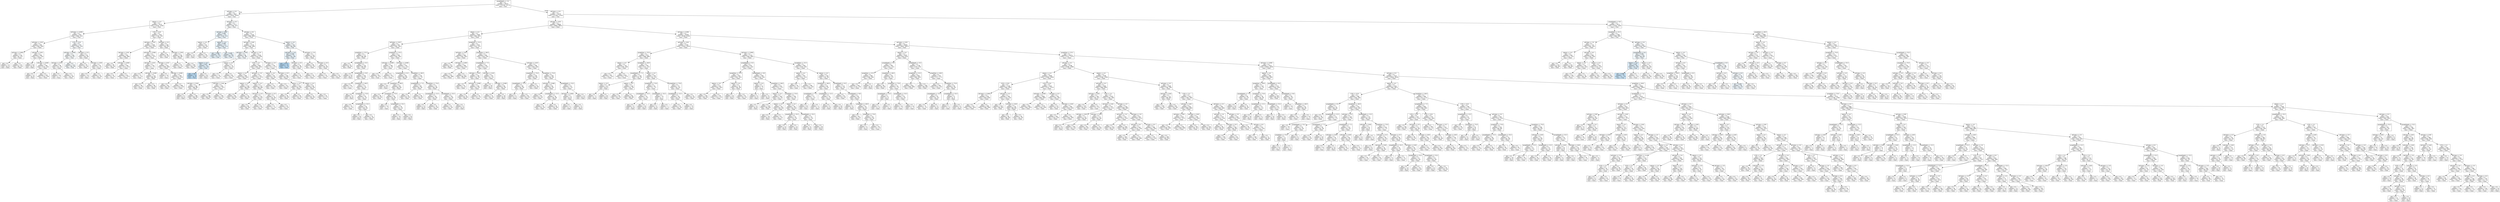 digraph Tree {
node [shape=box, style="filled", color="black"] ;
0 [label="graphDepth <= 3.5\ngini = 0.5\nsamples = 26325\nvalue = [13150, 13175]\nclass = True", fillcolor="#ffffff"] ;
1 [label="sdComp <= 0.2\ngini = 0.5\nsamples = 3647\nvalue = [1814, 1833]\nclass = True", fillcolor="#fdfeff"] ;
0 -> 1 [labeldistance=2.5, labelangle=45, headlabel="True"] ;
2 [label="nbproc <= 4.5\ngini = 0.5\nsamples = 2070\nvalue = [1034, 1036]\nclass = True", fillcolor="#ffffff"] ;
1 -> 2 ;
3 [label="sdComm <= 0.065\ngini = 0.5\nsamples = 618\nvalue = [308, 310]\nclass = True", fillcolor="#fefeff"] ;
2 -> 3 ;
4 [label="sdComm <= 0.02\ngini = 0.5\nsamples = 400\nvalue = [200, 200]\nclass = False", fillcolor="#ffffff"] ;
3 -> 4 ;
5 [label="sdComp <= 0.065\ngini = 0.5\nsamples = 134\nvalue = [67, 67]\nclass = False", fillcolor="#ffffff"] ;
4 -> 5 ;
6 [label="gini = 0.5\nsamples = 12\nvalue = [6, 6]\nclass = False", fillcolor="#ffffff"] ;
5 -> 6 ;
7 [label="gini = 0.5\nsamples = 122\nvalue = [61, 61]\nclass = False", fillcolor="#ffffff"] ;
5 -> 7 ;
8 [label="sdComp <= 0.02\ngini = 0.5\nsamples = 266\nvalue = [133, 133]\nclass = False", fillcolor="#ffffff"] ;
4 -> 8 ;
9 [label="gini = 0.5\nsamples = 18\nvalue = [9, 9]\nclass = False", fillcolor="#ffffff"] ;
8 -> 9 ;
10 [label="sdComp <= 0.065\ngini = 0.5\nsamples = 248\nvalue = [124, 124]\nclass = False", fillcolor="#ffffff"] ;
8 -> 10 ;
11 [label="gini = 0.5\nsamples = 12\nvalue = [6, 6]\nclass = False", fillcolor="#ffffff"] ;
10 -> 11 ;
12 [label="gini = 0.5\nsamples = 236\nvalue = [118, 118]\nclass = False", fillcolor="#ffffff"] ;
10 -> 12 ;
13 [label="CCR <= 0.55\ngini = 0.5\nsamples = 218\nvalue = [108, 110]\nclass = True", fillcolor="#fbfdff"] ;
3 -> 13 ;
14 [label="sdComp <= 0.065\ngini = 0.5\nsamples = 160\nvalue = [79, 81]\nclass = True", fillcolor="#fafdfe"] ;
13 -> 14 ;
15 [label="sdComp <= 0.02\ngini = 0.5\nsamples = 46\nvalue = [23, 23]\nclass = False", fillcolor="#ffffff"] ;
14 -> 15 ;
16 [label="gini = 0.5\nsamples = 14\nvalue = [7, 7]\nclass = False", fillcolor="#ffffff"] ;
15 -> 16 ;
17 [label="gini = 0.5\nsamples = 32\nvalue = [16, 16]\nclass = False", fillcolor="#ffffff"] ;
15 -> 17 ;
18 [label="gini = 0.5\nsamples = 114\nvalue = [56, 58]\nclass = True", fillcolor="#f8fcfe"] ;
14 -> 18 ;
19 [label="sdComm <= 0.2\ngini = 0.5\nsamples = 58\nvalue = [29, 29]\nclass = False", fillcolor="#ffffff"] ;
13 -> 19 ;
20 [label="gini = 0.5\nsamples = 28\nvalue = [14, 14]\nclass = False", fillcolor="#ffffff"] ;
19 -> 20 ;
21 [label="sdComm <= 0.65\ngini = 0.5\nsamples = 30\nvalue = [15, 15]\nclass = False", fillcolor="#ffffff"] ;
19 -> 21 ;
22 [label="gini = 0.5\nsamples = 10\nvalue = [5, 5]\nclass = False", fillcolor="#ffffff"] ;
21 -> 22 ;
23 [label="gini = 0.5\nsamples = 20\nvalue = [10, 10]\nclass = False", fillcolor="#ffffff"] ;
21 -> 23 ;
24 [label="CCR <= 0.55\ngini = 0.5\nsamples = 1452\nvalue = [726, 726]\nclass = False", fillcolor="#ffffff"] ;
2 -> 24 ;
25 [label="sdComm <= 0.02\ngini = 0.5\nsamples = 1266\nvalue = [633, 633]\nclass = False", fillcolor="#ffffff"] ;
24 -> 25 ;
26 [label="sdComp <= 0.02\ngini = 0.5\nsamples = 592\nvalue = [296, 296]\nclass = False", fillcolor="#ffffff"] ;
25 -> 26 ;
27 [label="gini = 0.5\nsamples = 48\nvalue = [24, 24]\nclass = False", fillcolor="#ffffff"] ;
26 -> 27 ;
28 [label="sdComp <= 0.065\ngini = 0.5\nsamples = 544\nvalue = [272, 272]\nclass = False", fillcolor="#ffffff"] ;
26 -> 28 ;
29 [label="gini = 0.5\nsamples = 30\nvalue = [15, 15]\nclass = False", fillcolor="#ffffff"] ;
28 -> 29 ;
30 [label="gini = 0.5\nsamples = 514\nvalue = [257, 257]\nclass = False", fillcolor="#ffffff"] ;
28 -> 30 ;
31 [label="sdComm <= 0.065\ngini = 0.5\nsamples = 674\nvalue = [337, 337]\nclass = False", fillcolor="#ffffff"] ;
25 -> 31 ;
32 [label="sdComp <= 0.02\ngini = 0.5\nsamples = 154\nvalue = [77, 77]\nclass = False", fillcolor="#ffffff"] ;
31 -> 32 ;
33 [label="gini = 0.5\nsamples = 22\nvalue = [11, 11]\nclass = False", fillcolor="#ffffff"] ;
32 -> 33 ;
34 [label="sdComp <= 0.065\ngini = 0.5\nsamples = 132\nvalue = [66, 66]\nclass = False", fillcolor="#ffffff"] ;
32 -> 34 ;
35 [label="gini = 0.5\nsamples = 46\nvalue = [23, 23]\nclass = False", fillcolor="#ffffff"] ;
34 -> 35 ;
36 [label="gini = 0.5\nsamples = 86\nvalue = [43, 43]\nclass = False", fillcolor="#ffffff"] ;
34 -> 36 ;
37 [label="sdComp <= 0.02\ngini = 0.5\nsamples = 520\nvalue = [260, 260]\nclass = False", fillcolor="#ffffff"] ;
31 -> 37 ;
38 [label="gini = 0.5\nsamples = 14\nvalue = [7, 7]\nclass = False", fillcolor="#ffffff"] ;
37 -> 38 ;
39 [label="sdComp <= 0.065\ngini = 0.5\nsamples = 506\nvalue = [253, 253]\nclass = False", fillcolor="#ffffff"] ;
37 -> 39 ;
40 [label="gini = 0.5\nsamples = 60\nvalue = [30, 30]\nclass = False", fillcolor="#ffffff"] ;
39 -> 40 ;
41 [label="gini = 0.5\nsamples = 446\nvalue = [223, 223]\nclass = False", fillcolor="#ffffff"] ;
39 -> 41 ;
42 [label="sdComm <= 0.2\ngini = 0.5\nsamples = 186\nvalue = [93, 93]\nclass = False", fillcolor="#ffffff"] ;
24 -> 42 ;
43 [label="gini = 0.5\nsamples = 48\nvalue = [24, 24]\nclass = False", fillcolor="#ffffff"] ;
42 -> 43 ;
44 [label="sdComm <= 0.65\ngini = 0.5\nsamples = 138\nvalue = [69, 69]\nclass = False", fillcolor="#ffffff"] ;
42 -> 44 ;
45 [label="gini = 0.5\nsamples = 30\nvalue = [15, 15]\nclass = False", fillcolor="#ffffff"] ;
44 -> 45 ;
46 [label="gini = 0.5\nsamples = 108\nvalue = [54, 54]\nclass = False", fillcolor="#ffffff"] ;
44 -> 46 ;
47 [label="sdComm <= 0.2\ngini = 0.5\nsamples = 1577\nvalue = [780, 797]\nclass = True", fillcolor="#fbfdfe"] ;
1 -> 47 ;
48 [label="sdComp <= 0.65\ngini = 0.499\nsamples = 251\nvalue = [120, 131]\nclass = True", fillcolor="#eef7fd"] ;
47 -> 48 ;
49 [label="nbproc <= 4.5\ngini = 0.5\nsamples = 40\nvalue = [20, 20]\nclass = False", fillcolor="#ffffff"] ;
48 -> 49 ;
50 [label="gini = 0.5\nsamples = 12\nvalue = [6, 6]\nclass = False", fillcolor="#ffffff"] ;
49 -> 50 ;
51 [label="gini = 0.5\nsamples = 28\nvalue = [14, 14]\nclass = False", fillcolor="#ffffff"] ;
49 -> 51 ;
52 [label="nbproc <= 4.5\ngini = 0.499\nsamples = 211\nvalue = [100, 111]\nclass = True", fillcolor="#ebf5fc"] ;
48 -> 52 ;
53 [label="gini = 0.498\nsamples = 66\nvalue = [31, 35]\nclass = True", fillcolor="#e8f4fc"] ;
52 -> 53 ;
54 [label="gini = 0.499\nsamples = 145\nvalue = [69, 76]\nclass = True", fillcolor="#edf6fd"] ;
52 -> 54 ;
55 [label="sdComp <= 6.5\ngini = 0.5\nsamples = 1326\nvalue = [660, 666]\nclass = True", fillcolor="#fdfeff"] ;
47 -> 55 ;
56 [label="sdComp <= 0.65\ngini = 0.5\nsamples = 1134\nvalue = [566, 568]\nclass = True", fillcolor="#feffff"] ;
55 -> 56 ;
57 [label="sdComm <= 0.65\ngini = 0.5\nsamples = 96\nvalue = [47, 49]\nclass = True", fillcolor="#f7fbfe"] ;
56 -> 57 ;
58 [label="nbproc <= 4.5\ngini = 0.497\nsamples = 26\nvalue = [12, 14]\nclass = True", fillcolor="#e3f1fb"] ;
57 -> 58 ;
59 [label="gini = 0.48\nsamples = 10\nvalue = [4, 6]\nclass = True", fillcolor="#bddef6"] ;
58 -> 59 ;
60 [label="gini = 0.5\nsamples = 16\nvalue = [8, 8]\nclass = False", fillcolor="#ffffff"] ;
58 -> 60 ;
61 [label="nbproc <= 4.5\ngini = 0.5\nsamples = 70\nvalue = [35, 35]\nclass = False", fillcolor="#ffffff"] ;
57 -> 61 ;
62 [label="gini = 0.5\nsamples = 24\nvalue = [12, 12]\nclass = False", fillcolor="#ffffff"] ;
61 -> 62 ;
63 [label="gini = 0.5\nsamples = 46\nvalue = [23, 23]\nclass = False", fillcolor="#ffffff"] ;
61 -> 63 ;
64 [label="sdComp <= 2.0\ngini = 0.5\nsamples = 1038\nvalue = [519, 519]\nclass = False", fillcolor="#ffffff"] ;
56 -> 64 ;
65 [label="CCR <= 5.5\ngini = 0.5\nsamples = 804\nvalue = [402, 402]\nclass = False", fillcolor="#ffffff"] ;
64 -> 65 ;
66 [label="nbproc <= 4.5\ngini = 0.5\nsamples = 490\nvalue = [245, 245]\nclass = False", fillcolor="#ffffff"] ;
65 -> 66 ;
67 [label="sdComm <= 0.65\ngini = 0.5\nsamples = 196\nvalue = [98, 98]\nclass = False", fillcolor="#ffffff"] ;
66 -> 67 ;
68 [label="gini = 0.5\nsamples = 8\nvalue = [4, 4]\nclass = False", fillcolor="#ffffff"] ;
67 -> 68 ;
69 [label="gini = 0.5\nsamples = 188\nvalue = [94, 94]\nclass = False", fillcolor="#ffffff"] ;
67 -> 69 ;
70 [label="sdComm <= 0.65\ngini = 0.5\nsamples = 294\nvalue = [147, 147]\nclass = False", fillcolor="#ffffff"] ;
66 -> 70 ;
71 [label="gini = 0.5\nsamples = 188\nvalue = [94, 94]\nclass = False", fillcolor="#ffffff"] ;
70 -> 71 ;
72 [label="gini = 0.5\nsamples = 106\nvalue = [53, 53]\nclass = False", fillcolor="#ffffff"] ;
70 -> 72 ;
73 [label="sdComm <= 2.0\ngini = 0.5\nsamples = 314\nvalue = [157, 157]\nclass = False", fillcolor="#ffffff"] ;
65 -> 73 ;
74 [label="nbproc <= 4.5\ngini = 0.5\nsamples = 138\nvalue = [69, 69]\nclass = False", fillcolor="#ffffff"] ;
73 -> 74 ;
75 [label="gini = 0.5\nsamples = 60\nvalue = [30, 30]\nclass = False", fillcolor="#ffffff"] ;
74 -> 75 ;
76 [label="gini = 0.5\nsamples = 78\nvalue = [39, 39]\nclass = False", fillcolor="#ffffff"] ;
74 -> 76 ;
77 [label="nbproc <= 4.5\ngini = 0.5\nsamples = 176\nvalue = [88, 88]\nclass = False", fillcolor="#ffffff"] ;
73 -> 77 ;
78 [label="sdComm <= 6.5\ngini = 0.5\nsamples = 124\nvalue = [62, 62]\nclass = False", fillcolor="#ffffff"] ;
77 -> 78 ;
79 [label="gini = 0.5\nsamples = 60\nvalue = [30, 30]\nclass = False", fillcolor="#ffffff"] ;
78 -> 79 ;
80 [label="gini = 0.5\nsamples = 64\nvalue = [32, 32]\nclass = False", fillcolor="#ffffff"] ;
78 -> 80 ;
81 [label="sdComm <= 6.5\ngini = 0.5\nsamples = 52\nvalue = [26, 26]\nclass = False", fillcolor="#ffffff"] ;
77 -> 81 ;
82 [label="gini = 0.5\nsamples = 22\nvalue = [11, 11]\nclass = False", fillcolor="#ffffff"] ;
81 -> 82 ;
83 [label="gini = 0.5\nsamples = 30\nvalue = [15, 15]\nclass = False", fillcolor="#ffffff"] ;
81 -> 83 ;
84 [label="sdComm <= 2.0\ngini = 0.5\nsamples = 234\nvalue = [117, 117]\nclass = False", fillcolor="#ffffff"] ;
64 -> 84 ;
85 [label="nbproc <= 4.5\ngini = 0.5\nsamples = 48\nvalue = [24, 24]\nclass = False", fillcolor="#ffffff"] ;
84 -> 85 ;
86 [label="gini = 0.5\nsamples = 20\nvalue = [10, 10]\nclass = False", fillcolor="#ffffff"] ;
85 -> 86 ;
87 [label="gini = 0.5\nsamples = 28\nvalue = [14, 14]\nclass = False", fillcolor="#ffffff"] ;
85 -> 87 ;
88 [label="sdComm <= 6.5\ngini = 0.5\nsamples = 186\nvalue = [93, 93]\nclass = False", fillcolor="#ffffff"] ;
84 -> 88 ;
89 [label="nbproc <= 4.5\ngini = 0.5\nsamples = 100\nvalue = [50, 50]\nclass = False", fillcolor="#ffffff"] ;
88 -> 89 ;
90 [label="gini = 0.5\nsamples = 36\nvalue = [18, 18]\nclass = False", fillcolor="#ffffff"] ;
89 -> 90 ;
91 [label="gini = 0.5\nsamples = 64\nvalue = [32, 32]\nclass = False", fillcolor="#ffffff"] ;
89 -> 91 ;
92 [label="nbproc <= 4.5\ngini = 0.5\nsamples = 86\nvalue = [43, 43]\nclass = False", fillcolor="#ffffff"] ;
88 -> 92 ;
93 [label="gini = 0.5\nsamples = 52\nvalue = [26, 26]\nclass = False", fillcolor="#ffffff"] ;
92 -> 93 ;
94 [label="gini = 0.5\nsamples = 34\nvalue = [17, 17]\nclass = False", fillcolor="#ffffff"] ;
92 -> 94 ;
95 [label="nbproc <= 4.5\ngini = 0.5\nsamples = 192\nvalue = [94, 98]\nclass = True", fillcolor="#f7fbfe"] ;
55 -> 95 ;
96 [label="sdComm <= 2.0\ngini = 0.499\nsamples = 74\nvalue = [35, 39]\nclass = True", fillcolor="#ebf5fc"] ;
95 -> 96 ;
97 [label="gini = 0.475\nsamples = 18\nvalue = [7, 11]\nclass = True", fillcolor="#b7dbf6"] ;
96 -> 97 ;
98 [label="sdComm <= 6.5\ngini = 0.5\nsamples = 56\nvalue = [28, 28]\nclass = False", fillcolor="#ffffff"] ;
96 -> 98 ;
99 [label="gini = 0.5\nsamples = 30\nvalue = [15, 15]\nclass = False", fillcolor="#ffffff"] ;
98 -> 99 ;
100 [label="gini = 0.5\nsamples = 26\nvalue = [13, 13]\nclass = False", fillcolor="#ffffff"] ;
98 -> 100 ;
101 [label="sdComm <= 2.0\ngini = 0.5\nsamples = 118\nvalue = [59, 59]\nclass = False", fillcolor="#ffffff"] ;
95 -> 101 ;
102 [label="gini = 0.5\nsamples = 66\nvalue = [33, 33]\nclass = False", fillcolor="#ffffff"] ;
101 -> 102 ;
103 [label="sdComm <= 6.5\ngini = 0.5\nsamples = 52\nvalue = [26, 26]\nclass = False", fillcolor="#ffffff"] ;
101 -> 103 ;
104 [label="gini = 0.5\nsamples = 24\nvalue = [12, 12]\nclass = False", fillcolor="#ffffff"] ;
103 -> 104 ;
105 [label="gini = 0.5\nsamples = 28\nvalue = [14, 14]\nclass = False", fillcolor="#ffffff"] ;
103 -> 105 ;
106 [label="sdComm <= 6.5\ngini = 0.5\nsamples = 22678\nvalue = [11336, 11342]\nclass = True", fillcolor="#ffffff"] ;
0 -> 106 [labeldistance=2.5, labelangle=-45, headlabel="False"] ;
107 [label="sdComp <= 0.02\ngini = 0.5\nsamples = 19804\nvalue = [9902, 9902]\nclass = False", fillcolor="#ffffff"] ;
106 -> 107 ;
108 [label="nbproc <= 4.5\ngini = 0.5\nsamples = 1604\nvalue = [802, 802]\nclass = False", fillcolor="#ffffff"] ;
107 -> 108 ;
109 [label="sdComm <= 0.02\ngini = 0.5\nsamples = 562\nvalue = [281, 281]\nclass = False", fillcolor="#ffffff"] ;
108 -> 109 ;
110 [label="graphSize <= 22.5\ngini = 0.5\nsamples = 172\nvalue = [86, 86]\nclass = False", fillcolor="#ffffff"] ;
109 -> 110 ;
111 [label="gini = 0.5\nsamples = 52\nvalue = [26, 26]\nclass = False", fillcolor="#ffffff"] ;
110 -> 111 ;
112 [label="graphDepth <= 6.5\ngini = 0.5\nsamples = 120\nvalue = [60, 60]\nclass = False", fillcolor="#ffffff"] ;
110 -> 112 ;
113 [label="gini = 0.5\nsamples = 16\nvalue = [8, 8]\nclass = False", fillcolor="#ffffff"] ;
112 -> 113 ;
114 [label="graphDepth <= 9.0\ngini = 0.5\nsamples = 104\nvalue = [52, 52]\nclass = False", fillcolor="#ffffff"] ;
112 -> 114 ;
115 [label="gini = 0.5\nsamples = 34\nvalue = [17, 17]\nclass = False", fillcolor="#ffffff"] ;
114 -> 115 ;
116 [label="graphSize <= 40.0\ngini = 0.5\nsamples = 70\nvalue = [35, 35]\nclass = False", fillcolor="#ffffff"] ;
114 -> 116 ;
117 [label="gini = 0.5\nsamples = 8\nvalue = [4, 4]\nclass = False", fillcolor="#ffffff"] ;
116 -> 117 ;
118 [label="graphSize <= 75.0\ngini = 0.5\nsamples = 62\nvalue = [31, 31]\nclass = False", fillcolor="#ffffff"] ;
116 -> 118 ;
119 [label="gini = 0.5\nsamples = 24\nvalue = [12, 12]\nclass = False", fillcolor="#ffffff"] ;
118 -> 119 ;
120 [label="graphDepth <= 25.5\ngini = 0.5\nsamples = 38\nvalue = [19, 19]\nclass = False", fillcolor="#ffffff"] ;
118 -> 120 ;
121 [label="gini = 0.5\nsamples = 18\nvalue = [9, 9]\nclass = False", fillcolor="#ffffff"] ;
120 -> 121 ;
122 [label="gini = 0.5\nsamples = 20\nvalue = [10, 10]\nclass = False", fillcolor="#ffffff"] ;
120 -> 122 ;
123 [label="graphSize <= 22.5\ngini = 0.5\nsamples = 390\nvalue = [195, 195]\nclass = False", fillcolor="#ffffff"] ;
109 -> 123 ;
124 [label="sdComm <= 0.065\ngini = 0.5\nsamples = 148\nvalue = [74, 74]\nclass = False", fillcolor="#ffffff"] ;
123 -> 124 ;
125 [label="gini = 0.5\nsamples = 94\nvalue = [47, 47]\nclass = False", fillcolor="#ffffff"] ;
124 -> 125 ;
126 [label="gini = 0.5\nsamples = 54\nvalue = [27, 27]\nclass = False", fillcolor="#ffffff"] ;
124 -> 126 ;
127 [label="sdComm <= 0.065\ngini = 0.5\nsamples = 242\nvalue = [121, 121]\nclass = False", fillcolor="#ffffff"] ;
123 -> 127 ;
128 [label="graphDepth <= 6.5\ngini = 0.5\nsamples = 98\nvalue = [49, 49]\nclass = False", fillcolor="#ffffff"] ;
127 -> 128 ;
129 [label="gini = 0.5\nsamples = 18\nvalue = [9, 9]\nclass = False", fillcolor="#ffffff"] ;
128 -> 129 ;
130 [label="graphSize <= 40.0\ngini = 0.5\nsamples = 80\nvalue = [40, 40]\nclass = False", fillcolor="#ffffff"] ;
128 -> 130 ;
131 [label="gini = 0.5\nsamples = 40\nvalue = [20, 20]\nclass = False", fillcolor="#ffffff"] ;
130 -> 131 ;
132 [label="graphSize <= 75.0\ngini = 0.5\nsamples = 40\nvalue = [20, 20]\nclass = False", fillcolor="#ffffff"] ;
130 -> 132 ;
133 [label="gini = 0.5\nsamples = 14\nvalue = [7, 7]\nclass = False", fillcolor="#ffffff"] ;
132 -> 133 ;
134 [label="graphDepth <= 25.5\ngini = 0.5\nsamples = 26\nvalue = [13, 13]\nclass = False", fillcolor="#ffffff"] ;
132 -> 134 ;
135 [label="gini = 0.5\nsamples = 10\nvalue = [5, 5]\nclass = False", fillcolor="#ffffff"] ;
134 -> 135 ;
136 [label="gini = 0.5\nsamples = 16\nvalue = [8, 8]\nclass = False", fillcolor="#ffffff"] ;
134 -> 136 ;
137 [label="graphSize <= 40.0\ngini = 0.5\nsamples = 144\nvalue = [72, 72]\nclass = False", fillcolor="#ffffff"] ;
127 -> 137 ;
138 [label="graphDepth <= 7.5\ngini = 0.5\nsamples = 68\nvalue = [34, 34]\nclass = False", fillcolor="#ffffff"] ;
137 -> 138 ;
139 [label="gini = 0.5\nsamples = 20\nvalue = [10, 10]\nclass = False", fillcolor="#ffffff"] ;
138 -> 139 ;
140 [label="gini = 0.5\nsamples = 48\nvalue = [24, 24]\nclass = False", fillcolor="#ffffff"] ;
138 -> 140 ;
141 [label="graphSize <= 75.0\ngini = 0.5\nsamples = 76\nvalue = [38, 38]\nclass = False", fillcolor="#ffffff"] ;
137 -> 141 ;
142 [label="graphDepth <= 12.5\ngini = 0.5\nsamples = 40\nvalue = [20, 20]\nclass = False", fillcolor="#ffffff"] ;
141 -> 142 ;
143 [label="gini = 0.5\nsamples = 12\nvalue = [6, 6]\nclass = False", fillcolor="#ffffff"] ;
142 -> 143 ;
144 [label="gini = 0.5\nsamples = 28\nvalue = [14, 14]\nclass = False", fillcolor="#ffffff"] ;
142 -> 144 ;
145 [label="graphDepth <= 25.5\ngini = 0.5\nsamples = 36\nvalue = [18, 18]\nclass = False", fillcolor="#ffffff"] ;
141 -> 145 ;
146 [label="gini = 0.5\nsamples = 28\nvalue = [14, 14]\nclass = False", fillcolor="#ffffff"] ;
145 -> 146 ;
147 [label="gini = 0.5\nsamples = 8\nvalue = [4, 4]\nclass = False", fillcolor="#ffffff"] ;
145 -> 147 ;
148 [label="graphSize <= 22.5\ngini = 0.5\nsamples = 1042\nvalue = [521, 521]\nclass = False", fillcolor="#ffffff"] ;
108 -> 148 ;
149 [label="sdComm <= 0.02\ngini = 0.5\nsamples = 584\nvalue = [292, 292]\nclass = False", fillcolor="#ffffff"] ;
148 -> 149 ;
150 [label="gini = 0.5\nsamples = 76\nvalue = [38, 38]\nclass = False", fillcolor="#ffffff"] ;
149 -> 150 ;
151 [label="sdComm <= 0.065\ngini = 0.5\nsamples = 508\nvalue = [254, 254]\nclass = False", fillcolor="#ffffff"] ;
149 -> 151 ;
152 [label="gini = 0.5\nsamples = 376\nvalue = [188, 188]\nclass = False", fillcolor="#ffffff"] ;
151 -> 152 ;
153 [label="gini = 0.5\nsamples = 132\nvalue = [66, 66]\nclass = False", fillcolor="#ffffff"] ;
151 -> 153 ;
154 [label="graphSize <= 40.0\ngini = 0.5\nsamples = 458\nvalue = [229, 229]\nclass = False", fillcolor="#ffffff"] ;
148 -> 154 ;
155 [label="graphDepth <= 7.5\ngini = 0.5\nsamples = 250\nvalue = [125, 125]\nclass = False", fillcolor="#ffffff"] ;
154 -> 155 ;
156 [label="sdComm <= 0.02\ngini = 0.5\nsamples = 148\nvalue = [74, 74]\nclass = False", fillcolor="#ffffff"] ;
155 -> 156 ;
157 [label="gini = 0.5\nsamples = 42\nvalue = [21, 21]\nclass = False", fillcolor="#ffffff"] ;
156 -> 157 ;
158 [label="sdComm <= 0.065\ngini = 0.5\nsamples = 106\nvalue = [53, 53]\nclass = False", fillcolor="#ffffff"] ;
156 -> 158 ;
159 [label="gini = 0.5\nsamples = 52\nvalue = [26, 26]\nclass = False", fillcolor="#ffffff"] ;
158 -> 159 ;
160 [label="gini = 0.5\nsamples = 54\nvalue = [27, 27]\nclass = False", fillcolor="#ffffff"] ;
158 -> 160 ;
161 [label="sdComm <= 0.02\ngini = 0.5\nsamples = 102\nvalue = [51, 51]\nclass = False", fillcolor="#ffffff"] ;
155 -> 161 ;
162 [label="gini = 0.5\nsamples = 16\nvalue = [8, 8]\nclass = False", fillcolor="#ffffff"] ;
161 -> 162 ;
163 [label="sdComm <= 0.065\ngini = 0.5\nsamples = 86\nvalue = [43, 43]\nclass = False", fillcolor="#ffffff"] ;
161 -> 163 ;
164 [label="gini = 0.5\nsamples = 70\nvalue = [35, 35]\nclass = False", fillcolor="#ffffff"] ;
163 -> 164 ;
165 [label="gini = 0.5\nsamples = 16\nvalue = [8, 8]\nclass = False", fillcolor="#ffffff"] ;
163 -> 165 ;
166 [label="sdComm <= 0.02\ngini = 0.5\nsamples = 208\nvalue = [104, 104]\nclass = False", fillcolor="#ffffff"] ;
154 -> 166 ;
167 [label="graphSize <= 75.0\ngini = 0.5\nsamples = 100\nvalue = [50, 50]\nclass = False", fillcolor="#ffffff"] ;
166 -> 167 ;
168 [label="graphDepth <= 12.5\ngini = 0.5\nsamples = 68\nvalue = [34, 34]\nclass = False", fillcolor="#ffffff"] ;
167 -> 168 ;
169 [label="gini = 0.5\nsamples = 4\nvalue = [2, 2]\nclass = False", fillcolor="#ffffff"] ;
168 -> 169 ;
170 [label="gini = 0.5\nsamples = 64\nvalue = [32, 32]\nclass = False", fillcolor="#ffffff"] ;
168 -> 170 ;
171 [label="gini = 0.5\nsamples = 32\nvalue = [16, 16]\nclass = False", fillcolor="#ffffff"] ;
167 -> 171 ;
172 [label="graphSize <= 75.0\ngini = 0.5\nsamples = 108\nvalue = [54, 54]\nclass = False", fillcolor="#ffffff"] ;
166 -> 172 ;
173 [label="sdComm <= 0.065\ngini = 0.5\nsamples = 84\nvalue = [42, 42]\nclass = False", fillcolor="#ffffff"] ;
172 -> 173 ;
174 [label="gini = 0.5\nsamples = 28\nvalue = [14, 14]\nclass = False", fillcolor="#ffffff"] ;
173 -> 174 ;
175 [label="graphDepth <= 12.5\ngini = 0.5\nsamples = 56\nvalue = [28, 28]\nclass = False", fillcolor="#ffffff"] ;
173 -> 175 ;
176 [label="gini = 0.5\nsamples = 20\nvalue = [10, 10]\nclass = False", fillcolor="#ffffff"] ;
175 -> 176 ;
177 [label="gini = 0.5\nsamples = 36\nvalue = [18, 18]\nclass = False", fillcolor="#ffffff"] ;
175 -> 177 ;
178 [label="graphDepth <= 25.5\ngini = 0.5\nsamples = 24\nvalue = [12, 12]\nclass = False", fillcolor="#ffffff"] ;
172 -> 178 ;
179 [label="sdComm <= 0.065\ngini = 0.5\nsamples = 12\nvalue = [6, 6]\nclass = False", fillcolor="#ffffff"] ;
178 -> 179 ;
180 [label="gini = 0.5\nsamples = 4\nvalue = [2, 2]\nclass = False", fillcolor="#ffffff"] ;
179 -> 180 ;
181 [label="gini = 0.5\nsamples = 8\nvalue = [4, 4]\nclass = False", fillcolor="#ffffff"] ;
179 -> 181 ;
182 [label="gini = 0.5\nsamples = 12\nvalue = [6, 6]\nclass = False", fillcolor="#ffffff"] ;
178 -> 182 ;
183 [label="sdComp <= 0.065\ngini = 0.5\nsamples = 18200\nvalue = [9100, 9100]\nclass = False", fillcolor="#ffffff"] ;
107 -> 183 ;
184 [label="sdComm <= 0.02\ngini = 0.5\nsamples = 2106\nvalue = [1053, 1053]\nclass = False", fillcolor="#ffffff"] ;
183 -> 184 ;
185 [label="graphSize <= 22.5\ngini = 0.5\nsamples = 978\nvalue = [489, 489]\nclass = False", fillcolor="#ffffff"] ;
184 -> 185 ;
186 [label="nbproc <= 4.5\ngini = 0.5\nsamples = 716\nvalue = [358, 358]\nclass = False", fillcolor="#ffffff"] ;
185 -> 186 ;
187 [label="gini = 0.5\nsamples = 262\nvalue = [131, 131]\nclass = False", fillcolor="#ffffff"] ;
186 -> 187 ;
188 [label="gini = 0.5\nsamples = 454\nvalue = [227, 227]\nclass = False", fillcolor="#ffffff"] ;
186 -> 188 ;
189 [label="graphSize <= 40.0\ngini = 0.5\nsamples = 262\nvalue = [131, 131]\nclass = False", fillcolor="#ffffff"] ;
185 -> 189 ;
190 [label="graphDepth <= 7.5\ngini = 0.5\nsamples = 158\nvalue = [79, 79]\nclass = False", fillcolor="#ffffff"] ;
189 -> 190 ;
191 [label="nbproc <= 4.5\ngini = 0.5\nsamples = 18\nvalue = [9, 9]\nclass = False", fillcolor="#ffffff"] ;
190 -> 191 ;
192 [label="gini = 0.5\nsamples = 2\nvalue = [1, 1]\nclass = False", fillcolor="#ffffff"] ;
191 -> 192 ;
193 [label="gini = 0.5\nsamples = 16\nvalue = [8, 8]\nclass = False", fillcolor="#ffffff"] ;
191 -> 193 ;
194 [label="nbproc <= 4.5\ngini = 0.5\nsamples = 140\nvalue = [70, 70]\nclass = False", fillcolor="#ffffff"] ;
190 -> 194 ;
195 [label="gini = 0.5\nsamples = 44\nvalue = [22, 22]\nclass = False", fillcolor="#ffffff"] ;
194 -> 195 ;
196 [label="gini = 0.5\nsamples = 96\nvalue = [48, 48]\nclass = False", fillcolor="#ffffff"] ;
194 -> 196 ;
197 [label="nbproc <= 4.5\ngini = 0.5\nsamples = 104\nvalue = [52, 52]\nclass = False", fillcolor="#ffffff"] ;
189 -> 197 ;
198 [label="graphSize <= 75.0\ngini = 0.5\nsamples = 34\nvalue = [17, 17]\nclass = False", fillcolor="#ffffff"] ;
197 -> 198 ;
199 [label="graphDepth <= 12.5\ngini = 0.5\nsamples = 24\nvalue = [12, 12]\nclass = False", fillcolor="#ffffff"] ;
198 -> 199 ;
200 [label="gini = 0.5\nsamples = 8\nvalue = [4, 4]\nclass = False", fillcolor="#ffffff"] ;
199 -> 200 ;
201 [label="gini = 0.5\nsamples = 16\nvalue = [8, 8]\nclass = False", fillcolor="#ffffff"] ;
199 -> 201 ;
202 [label="graphDepth <= 25.5\ngini = 0.5\nsamples = 10\nvalue = [5, 5]\nclass = False", fillcolor="#ffffff"] ;
198 -> 202 ;
203 [label="gini = 0.5\nsamples = 8\nvalue = [4, 4]\nclass = False", fillcolor="#ffffff"] ;
202 -> 203 ;
204 [label="gini = 0.5\nsamples = 2\nvalue = [1, 1]\nclass = False", fillcolor="#ffffff"] ;
202 -> 204 ;
205 [label="graphSize <= 75.0\ngini = 0.5\nsamples = 70\nvalue = [35, 35]\nclass = False", fillcolor="#ffffff"] ;
197 -> 205 ;
206 [label="graphDepth <= 12.5\ngini = 0.5\nsamples = 38\nvalue = [19, 19]\nclass = False", fillcolor="#ffffff"] ;
205 -> 206 ;
207 [label="gini = 0.5\nsamples = 28\nvalue = [14, 14]\nclass = False", fillcolor="#ffffff"] ;
206 -> 207 ;
208 [label="gini = 0.5\nsamples = 10\nvalue = [5, 5]\nclass = False", fillcolor="#ffffff"] ;
206 -> 208 ;
209 [label="gini = 0.5\nsamples = 32\nvalue = [16, 16]\nclass = False", fillcolor="#ffffff"] ;
205 -> 209 ;
210 [label="sdComm <= 0.065\ngini = 0.5\nsamples = 1128\nvalue = [564, 564]\nclass = False", fillcolor="#ffffff"] ;
184 -> 210 ;
211 [label="graphDepth <= 6.5\ngini = 0.5\nsamples = 670\nvalue = [335, 335]\nclass = False", fillcolor="#ffffff"] ;
210 -> 211 ;
212 [label="graphSize <= 22.5\ngini = 0.5\nsamples = 402\nvalue = [201, 201]\nclass = False", fillcolor="#ffffff"] ;
211 -> 212 ;
213 [label="nbproc <= 4.5\ngini = 0.5\nsamples = 324\nvalue = [162, 162]\nclass = False", fillcolor="#ffffff"] ;
212 -> 213 ;
214 [label="gini = 0.5\nsamples = 100\nvalue = [50, 50]\nclass = False", fillcolor="#ffffff"] ;
213 -> 214 ;
215 [label="gini = 0.5\nsamples = 224\nvalue = [112, 112]\nclass = False", fillcolor="#ffffff"] ;
213 -> 215 ;
216 [label="nbproc <= 4.5\ngini = 0.5\nsamples = 78\nvalue = [39, 39]\nclass = False", fillcolor="#ffffff"] ;
212 -> 216 ;
217 [label="gini = 0.5\nsamples = 16\nvalue = [8, 8]\nclass = False", fillcolor="#ffffff"] ;
216 -> 217 ;
218 [label="gini = 0.5\nsamples = 62\nvalue = [31, 31]\nclass = False", fillcolor="#ffffff"] ;
216 -> 218 ;
219 [label="graphDepth <= 9.0\ngini = 0.5\nsamples = 268\nvalue = [134, 134]\nclass = False", fillcolor="#ffffff"] ;
211 -> 219 ;
220 [label="nbproc <= 4.5\ngini = 0.5\nsamples = 14\nvalue = [7, 7]\nclass = False", fillcolor="#ffffff"] ;
219 -> 220 ;
221 [label="gini = 0.5\nsamples = 6\nvalue = [3, 3]\nclass = False", fillcolor="#ffffff"] ;
220 -> 221 ;
222 [label="gini = 0.5\nsamples = 8\nvalue = [4, 4]\nclass = False", fillcolor="#ffffff"] ;
220 -> 222 ;
223 [label="graphSize <= 40.0\ngini = 0.5\nsamples = 254\nvalue = [127, 127]\nclass = False", fillcolor="#ffffff"] ;
219 -> 223 ;
224 [label="nbproc <= 4.5\ngini = 0.5\nsamples = 148\nvalue = [74, 74]\nclass = False", fillcolor="#ffffff"] ;
223 -> 224 ;
225 [label="gini = 0.5\nsamples = 12\nvalue = [6, 6]\nclass = False", fillcolor="#ffffff"] ;
224 -> 225 ;
226 [label="gini = 0.5\nsamples = 136\nvalue = [68, 68]\nclass = False", fillcolor="#ffffff"] ;
224 -> 226 ;
227 [label="graphSize <= 75.0\ngini = 0.5\nsamples = 106\nvalue = [53, 53]\nclass = False", fillcolor="#ffffff"] ;
223 -> 227 ;
228 [label="nbproc <= 4.5\ngini = 0.5\nsamples = 58\nvalue = [29, 29]\nclass = False", fillcolor="#ffffff"] ;
227 -> 228 ;
229 [label="gini = 0.5\nsamples = 16\nvalue = [8, 8]\nclass = False", fillcolor="#ffffff"] ;
228 -> 229 ;
230 [label="gini = 0.5\nsamples = 42\nvalue = [21, 21]\nclass = False", fillcolor="#ffffff"] ;
228 -> 230 ;
231 [label="nbproc <= 4.5\ngini = 0.5\nsamples = 48\nvalue = [24, 24]\nclass = False", fillcolor="#ffffff"] ;
227 -> 231 ;
232 [label="graphDepth <= 25.5\ngini = 0.5\nsamples = 24\nvalue = [12, 12]\nclass = False", fillcolor="#ffffff"] ;
231 -> 232 ;
233 [label="gini = 0.5\nsamples = 12\nvalue = [6, 6]\nclass = False", fillcolor="#ffffff"] ;
232 -> 233 ;
234 [label="gini = 0.5\nsamples = 12\nvalue = [6, 6]\nclass = False", fillcolor="#ffffff"] ;
232 -> 234 ;
235 [label="graphDepth <= 25.5\ngini = 0.5\nsamples = 24\nvalue = [12, 12]\nclass = False", fillcolor="#ffffff"] ;
231 -> 235 ;
236 [label="gini = 0.5\nsamples = 8\nvalue = [4, 4]\nclass = False", fillcolor="#ffffff"] ;
235 -> 236 ;
237 [label="gini = 0.5\nsamples = 16\nvalue = [8, 8]\nclass = False", fillcolor="#ffffff"] ;
235 -> 237 ;
238 [label="graphSize <= 22.5\ngini = 0.5\nsamples = 458\nvalue = [229, 229]\nclass = False", fillcolor="#ffffff"] ;
210 -> 238 ;
239 [label="nbproc <= 4.5\ngini = 0.5\nsamples = 302\nvalue = [151, 151]\nclass = False", fillcolor="#ffffff"] ;
238 -> 239 ;
240 [label="gini = 0.5\nsamples = 54\nvalue = [27, 27]\nclass = False", fillcolor="#ffffff"] ;
239 -> 240 ;
241 [label="gini = 0.5\nsamples = 248\nvalue = [124, 124]\nclass = False", fillcolor="#ffffff"] ;
239 -> 241 ;
242 [label="nbproc <= 4.5\ngini = 0.5\nsamples = 156\nvalue = [78, 78]\nclass = False", fillcolor="#ffffff"] ;
238 -> 242 ;
243 [label="graphSize <= 40.0\ngini = 0.5\nsamples = 46\nvalue = [23, 23]\nclass = False", fillcolor="#ffffff"] ;
242 -> 243 ;
244 [label="graphDepth <= 7.5\ngini = 0.5\nsamples = 22\nvalue = [11, 11]\nclass = False", fillcolor="#ffffff"] ;
243 -> 244 ;
245 [label="gini = 0.5\nsamples = 18\nvalue = [9, 9]\nclass = False", fillcolor="#ffffff"] ;
244 -> 245 ;
246 [label="gini = 0.5\nsamples = 4\nvalue = [2, 2]\nclass = False", fillcolor="#ffffff"] ;
244 -> 246 ;
247 [label="graphDepth <= 12.5\ngini = 0.5\nsamples = 24\nvalue = [12, 12]\nclass = False", fillcolor="#ffffff"] ;
243 -> 247 ;
248 [label="gini = 0.5\nsamples = 8\nvalue = [4, 4]\nclass = False", fillcolor="#ffffff"] ;
247 -> 248 ;
249 [label="gini = 0.5\nsamples = 16\nvalue = [8, 8]\nclass = False", fillcolor="#ffffff"] ;
247 -> 249 ;
250 [label="graphDepth <= 6.5\ngini = 0.5\nsamples = 110\nvalue = [55, 55]\nclass = False", fillcolor="#ffffff"] ;
242 -> 250 ;
251 [label="gini = 0.5\nsamples = 20\nvalue = [10, 10]\nclass = False", fillcolor="#ffffff"] ;
250 -> 251 ;
252 [label="graphDepth <= 9.0\ngini = 0.5\nsamples = 90\nvalue = [45, 45]\nclass = False", fillcolor="#ffffff"] ;
250 -> 252 ;
253 [label="gini = 0.5\nsamples = 8\nvalue = [4, 4]\nclass = False", fillcolor="#ffffff"] ;
252 -> 253 ;
254 [label="graphSize <= 40.0\ngini = 0.5\nsamples = 82\nvalue = [41, 41]\nclass = False", fillcolor="#ffffff"] ;
252 -> 254 ;
255 [label="gini = 0.5\nsamples = 44\nvalue = [22, 22]\nclass = False", fillcolor="#ffffff"] ;
254 -> 255 ;
256 [label="graphSize <= 75.0\ngini = 0.5\nsamples = 38\nvalue = [19, 19]\nclass = False", fillcolor="#ffffff"] ;
254 -> 256 ;
257 [label="gini = 0.5\nsamples = 4\nvalue = [2, 2]\nclass = False", fillcolor="#ffffff"] ;
256 -> 257 ;
258 [label="gini = 0.5\nsamples = 34\nvalue = [17, 17]\nclass = False", fillcolor="#ffffff"] ;
256 -> 258 ;
259 [label="sdComm <= 0.02\ngini = 0.5\nsamples = 16094\nvalue = [8047, 8047]\nclass = False", fillcolor="#ffffff"] ;
183 -> 259 ;
260 [label="nbproc <= 4.5\ngini = 0.5\nsamples = 1620\nvalue = [810, 810]\nclass = False", fillcolor="#ffffff"] ;
259 -> 260 ;
261 [label="graphDepth <= 6.5\ngini = 0.5\nsamples = 462\nvalue = [231, 231]\nclass = False", fillcolor="#ffffff"] ;
260 -> 261 ;
262 [label="graphSize <= 22.5\ngini = 0.5\nsamples = 368\nvalue = [184, 184]\nclass = False", fillcolor="#ffffff"] ;
261 -> 262 ;
263 [label="gini = 0.5\nsamples = 356\nvalue = [178, 178]\nclass = False", fillcolor="#ffffff"] ;
262 -> 263 ;
264 [label="gini = 0.5\nsamples = 12\nvalue = [6, 6]\nclass = False", fillcolor="#ffffff"] ;
262 -> 264 ;
265 [label="graphSize <= 40.0\ngini = 0.5\nsamples = 94\nvalue = [47, 47]\nclass = False", fillcolor="#ffffff"] ;
261 -> 265 ;
266 [label="gini = 0.5\nsamples = 60\nvalue = [30, 30]\nclass = False", fillcolor="#ffffff"] ;
265 -> 266 ;
267 [label="graphSize <= 75.0\ngini = 0.5\nsamples = 34\nvalue = [17, 17]\nclass = False", fillcolor="#ffffff"] ;
265 -> 267 ;
268 [label="graphDepth <= 12.5\ngini = 0.5\nsamples = 6\nvalue = [3, 3]\nclass = False", fillcolor="#ffffff"] ;
267 -> 268 ;
269 [label="gini = 0.5\nsamples = 4\nvalue = [2, 2]\nclass = False", fillcolor="#ffffff"] ;
268 -> 269 ;
270 [label="gini = 0.5\nsamples = 2\nvalue = [1, 1]\nclass = False", fillcolor="#ffffff"] ;
268 -> 270 ;
271 [label="graphDepth <= 25.5\ngini = 0.5\nsamples = 28\nvalue = [14, 14]\nclass = False", fillcolor="#ffffff"] ;
267 -> 271 ;
272 [label="gini = 0.5\nsamples = 14\nvalue = [7, 7]\nclass = False", fillcolor="#ffffff"] ;
271 -> 272 ;
273 [label="gini = 0.5\nsamples = 14\nvalue = [7, 7]\nclass = False", fillcolor="#ffffff"] ;
271 -> 273 ;
274 [label="graphDepth <= 6.5\ngini = 0.5\nsamples = 1158\nvalue = [579, 579]\nclass = False", fillcolor="#ffffff"] ;
260 -> 274 ;
275 [label="graphSize <= 22.5\ngini = 0.5\nsamples = 804\nvalue = [402, 402]\nclass = False", fillcolor="#ffffff"] ;
274 -> 275 ;
276 [label="gini = 0.5\nsamples = 616\nvalue = [308, 308]\nclass = False", fillcolor="#ffffff"] ;
275 -> 276 ;
277 [label="gini = 0.5\nsamples = 188\nvalue = [94, 94]\nclass = False", fillcolor="#ffffff"] ;
275 -> 277 ;
278 [label="graphSize <= 40.0\ngini = 0.5\nsamples = 354\nvalue = [177, 177]\nclass = False", fillcolor="#ffffff"] ;
274 -> 278 ;
279 [label="gini = 0.5\nsamples = 264\nvalue = [132, 132]\nclass = False", fillcolor="#ffffff"] ;
278 -> 279 ;
280 [label="graphSize <= 75.0\ngini = 0.5\nsamples = 90\nvalue = [45, 45]\nclass = False", fillcolor="#ffffff"] ;
278 -> 280 ;
281 [label="graphDepth <= 12.5\ngini = 0.5\nsamples = 82\nvalue = [41, 41]\nclass = False", fillcolor="#ffffff"] ;
280 -> 281 ;
282 [label="gini = 0.5\nsamples = 74\nvalue = [37, 37]\nclass = False", fillcolor="#ffffff"] ;
281 -> 282 ;
283 [label="gini = 0.5\nsamples = 8\nvalue = [4, 4]\nclass = False", fillcolor="#ffffff"] ;
281 -> 283 ;
284 [label="graphDepth <= 25.5\ngini = 0.5\nsamples = 8\nvalue = [4, 4]\nclass = False", fillcolor="#ffffff"] ;
280 -> 284 ;
285 [label="gini = 0.5\nsamples = 2\nvalue = [1, 1]\nclass = False", fillcolor="#ffffff"] ;
284 -> 285 ;
286 [label="gini = 0.5\nsamples = 6\nvalue = [3, 3]\nclass = False", fillcolor="#ffffff"] ;
284 -> 286 ;
287 [label="graphSize <= 22.5\ngini = 0.5\nsamples = 14474\nvalue = [7237, 7237]\nclass = False", fillcolor="#ffffff"] ;
259 -> 287 ;
288 [label="sdComp <= 0.2\ngini = 0.5\nsamples = 6796\nvalue = [3398, 3398]\nclass = False", fillcolor="#ffffff"] ;
287 -> 288 ;
289 [label="nbproc <= 4.5\ngini = 0.5\nsamples = 3608\nvalue = [1804, 1804]\nclass = False", fillcolor="#ffffff"] ;
288 -> 289 ;
290 [label="CCR <= 0.55\ngini = 0.5\nsamples = 1166\nvalue = [583, 583]\nclass = False", fillcolor="#ffffff"] ;
289 -> 290 ;
291 [label="sdComm <= 0.065\ngini = 0.5\nsamples = 918\nvalue = [459, 459]\nclass = False", fillcolor="#ffffff"] ;
290 -> 291 ;
292 [label="gini = 0.5\nsamples = 522\nvalue = [261, 261]\nclass = False", fillcolor="#ffffff"] ;
291 -> 292 ;
293 [label="gini = 0.5\nsamples = 396\nvalue = [198, 198]\nclass = False", fillcolor="#ffffff"] ;
291 -> 293 ;
294 [label="sdComm <= 0.2\ngini = 0.5\nsamples = 248\nvalue = [124, 124]\nclass = False", fillcolor="#ffffff"] ;
290 -> 294 ;
295 [label="gini = 0.5\nsamples = 128\nvalue = [64, 64]\nclass = False", fillcolor="#ffffff"] ;
294 -> 295 ;
296 [label="sdComm <= 0.65\ngini = 0.5\nsamples = 120\nvalue = [60, 60]\nclass = False", fillcolor="#ffffff"] ;
294 -> 296 ;
297 [label="gini = 0.5\nsamples = 80\nvalue = [40, 40]\nclass = False", fillcolor="#ffffff"] ;
296 -> 297 ;
298 [label="gini = 0.5\nsamples = 40\nvalue = [20, 20]\nclass = False", fillcolor="#ffffff"] ;
296 -> 298 ;
299 [label="CCR <= 0.55\ngini = 0.5\nsamples = 2442\nvalue = [1221, 1221]\nclass = False", fillcolor="#ffffff"] ;
289 -> 299 ;
300 [label="sdComm <= 0.065\ngini = 0.5\nsamples = 1880\nvalue = [940, 940]\nclass = False", fillcolor="#ffffff"] ;
299 -> 300 ;
301 [label="gini = 0.5\nsamples = 804\nvalue = [402, 402]\nclass = False", fillcolor="#ffffff"] ;
300 -> 301 ;
302 [label="gini = 0.5\nsamples = 1076\nvalue = [538, 538]\nclass = False", fillcolor="#ffffff"] ;
300 -> 302 ;
303 [label="sdComm <= 0.2\ngini = 0.5\nsamples = 562\nvalue = [281, 281]\nclass = False", fillcolor="#ffffff"] ;
299 -> 303 ;
304 [label="gini = 0.5\nsamples = 122\nvalue = [61, 61]\nclass = False", fillcolor="#ffffff"] ;
303 -> 304 ;
305 [label="sdComm <= 0.65\ngini = 0.5\nsamples = 440\nvalue = [220, 220]\nclass = False", fillcolor="#ffffff"] ;
303 -> 305 ;
306 [label="gini = 0.5\nsamples = 240\nvalue = [120, 120]\nclass = False", fillcolor="#ffffff"] ;
305 -> 306 ;
307 [label="gini = 0.5\nsamples = 200\nvalue = [100, 100]\nclass = False", fillcolor="#ffffff"] ;
305 -> 307 ;
308 [label="nbproc <= 4.5\ngini = 0.5\nsamples = 3188\nvalue = [1594, 1594]\nclass = False", fillcolor="#ffffff"] ;
288 -> 308 ;
309 [label="sdComm <= 0.2\ngini = 0.5\nsamples = 1600\nvalue = [800, 800]\nclass = False", fillcolor="#ffffff"] ;
308 -> 309 ;
310 [label="sdComp <= 0.65\ngini = 0.5\nsamples = 184\nvalue = [92, 92]\nclass = False", fillcolor="#ffffff"] ;
309 -> 310 ;
311 [label="gini = 0.5\nsamples = 130\nvalue = [65, 65]\nclass = False", fillcolor="#ffffff"] ;
310 -> 311 ;
312 [label="gini = 0.5\nsamples = 54\nvalue = [27, 27]\nclass = False", fillcolor="#ffffff"] ;
310 -> 312 ;
313 [label="CCR <= 5.5\ngini = 0.5\nsamples = 1416\nvalue = [708, 708]\nclass = False", fillcolor="#ffffff"] ;
309 -> 313 ;
314 [label="sdComm <= 0.65\ngini = 0.5\nsamples = 224\nvalue = [112, 112]\nclass = False", fillcolor="#ffffff"] ;
313 -> 314 ;
315 [label="sdComp <= 0.65\ngini = 0.5\nsamples = 112\nvalue = [56, 56]\nclass = False", fillcolor="#ffffff"] ;
314 -> 315 ;
316 [label="gini = 0.5\nsamples = 8\nvalue = [4, 4]\nclass = False", fillcolor="#ffffff"] ;
315 -> 316 ;
317 [label="gini = 0.5\nsamples = 104\nvalue = [52, 52]\nclass = False", fillcolor="#ffffff"] ;
315 -> 317 ;
318 [label="sdComp <= 0.65\ngini = 0.5\nsamples = 112\nvalue = [56, 56]\nclass = False", fillcolor="#ffffff"] ;
314 -> 318 ;
319 [label="gini = 0.5\nsamples = 60\nvalue = [30, 30]\nclass = False", fillcolor="#ffffff"] ;
318 -> 319 ;
320 [label="gini = 0.5\nsamples = 52\nvalue = [26, 26]\nclass = False", fillcolor="#ffffff"] ;
318 -> 320 ;
321 [label="sdComp <= 2.0\ngini = 0.5\nsamples = 1192\nvalue = [596, 596]\nclass = False", fillcolor="#ffffff"] ;
313 -> 321 ;
322 [label="sdComm <= 2.0\ngini = 0.5\nsamples = 250\nvalue = [125, 125]\nclass = False", fillcolor="#ffffff"] ;
321 -> 322 ;
323 [label="gini = 0.5\nsamples = 112\nvalue = [56, 56]\nclass = False", fillcolor="#ffffff"] ;
322 -> 323 ;
324 [label="gini = 0.5\nsamples = 138\nvalue = [69, 69]\nclass = False", fillcolor="#ffffff"] ;
322 -> 324 ;
325 [label="sdComm <= 2.0\ngini = 0.5\nsamples = 942\nvalue = [471, 471]\nclass = False", fillcolor="#ffffff"] ;
321 -> 325 ;
326 [label="sdComp <= 6.5\ngini = 0.5\nsamples = 556\nvalue = [278, 278]\nclass = False", fillcolor="#ffffff"] ;
325 -> 326 ;
327 [label="gini = 0.5\nsamples = 184\nvalue = [92, 92]\nclass = False", fillcolor="#ffffff"] ;
326 -> 327 ;
328 [label="gini = 0.5\nsamples = 372\nvalue = [186, 186]\nclass = False", fillcolor="#ffffff"] ;
326 -> 328 ;
329 [label="sdComp <= 6.5\ngini = 0.5\nsamples = 386\nvalue = [193, 193]\nclass = False", fillcolor="#ffffff"] ;
325 -> 329 ;
330 [label="gini = 0.5\nsamples = 220\nvalue = [110, 110]\nclass = False", fillcolor="#ffffff"] ;
329 -> 330 ;
331 [label="gini = 0.5\nsamples = 166\nvalue = [83, 83]\nclass = False", fillcolor="#ffffff"] ;
329 -> 331 ;
332 [label="sdComm <= 0.2\ngini = 0.5\nsamples = 1588\nvalue = [794, 794]\nclass = False", fillcolor="#ffffff"] ;
308 -> 332 ;
333 [label="sdComp <= 0.65\ngini = 0.5\nsamples = 176\nvalue = [88, 88]\nclass = False", fillcolor="#ffffff"] ;
332 -> 333 ;
334 [label="gini = 0.5\nsamples = 108\nvalue = [54, 54]\nclass = False", fillcolor="#ffffff"] ;
333 -> 334 ;
335 [label="gini = 0.5\nsamples = 68\nvalue = [34, 34]\nclass = False", fillcolor="#ffffff"] ;
333 -> 335 ;
336 [label="CCR <= 5.5\ngini = 0.5\nsamples = 1412\nvalue = [706, 706]\nclass = False", fillcolor="#ffffff"] ;
332 -> 336 ;
337 [label="sdComp <= 0.65\ngini = 0.5\nsamples = 920\nvalue = [460, 460]\nclass = False", fillcolor="#ffffff"] ;
336 -> 337 ;
338 [label="sdComm <= 0.65\ngini = 0.5\nsamples = 634\nvalue = [317, 317]\nclass = False", fillcolor="#ffffff"] ;
337 -> 338 ;
339 [label="gini = 0.5\nsamples = 216\nvalue = [108, 108]\nclass = False", fillcolor="#ffffff"] ;
338 -> 339 ;
340 [label="gini = 0.5\nsamples = 418\nvalue = [209, 209]\nclass = False", fillcolor="#ffffff"] ;
338 -> 340 ;
341 [label="sdComm <= 0.65\ngini = 0.5\nsamples = 286\nvalue = [143, 143]\nclass = False", fillcolor="#ffffff"] ;
337 -> 341 ;
342 [label="gini = 0.5\nsamples = 162\nvalue = [81, 81]\nclass = False", fillcolor="#ffffff"] ;
341 -> 342 ;
343 [label="gini = 0.5\nsamples = 124\nvalue = [62, 62]\nclass = False", fillcolor="#ffffff"] ;
341 -> 343 ;
344 [label="sdComm <= 2.0\ngini = 0.5\nsamples = 492\nvalue = [246, 246]\nclass = False", fillcolor="#ffffff"] ;
336 -> 344 ;
345 [label="sdComp <= 2.0\ngini = 0.5\nsamples = 228\nvalue = [114, 114]\nclass = False", fillcolor="#ffffff"] ;
344 -> 345 ;
346 [label="gini = 0.5\nsamples = 60\nvalue = [30, 30]\nclass = False", fillcolor="#ffffff"] ;
345 -> 346 ;
347 [label="sdComp <= 6.5\ngini = 0.5\nsamples = 168\nvalue = [84, 84]\nclass = False", fillcolor="#ffffff"] ;
345 -> 347 ;
348 [label="gini = 0.5\nsamples = 104\nvalue = [52, 52]\nclass = False", fillcolor="#ffffff"] ;
347 -> 348 ;
349 [label="gini = 0.5\nsamples = 64\nvalue = [32, 32]\nclass = False", fillcolor="#ffffff"] ;
347 -> 349 ;
350 [label="sdComp <= 2.0\ngini = 0.5\nsamples = 264\nvalue = [132, 132]\nclass = False", fillcolor="#ffffff"] ;
344 -> 350 ;
351 [label="gini = 0.5\nsamples = 44\nvalue = [22, 22]\nclass = False", fillcolor="#ffffff"] ;
350 -> 351 ;
352 [label="sdComp <= 6.5\ngini = 0.5\nsamples = 220\nvalue = [110, 110]\nclass = False", fillcolor="#ffffff"] ;
350 -> 352 ;
353 [label="gini = 0.5\nsamples = 148\nvalue = [74, 74]\nclass = False", fillcolor="#ffffff"] ;
352 -> 353 ;
354 [label="gini = 0.5\nsamples = 72\nvalue = [36, 36]\nclass = False", fillcolor="#ffffff"] ;
352 -> 354 ;
355 [label="sdComm <= 0.065\ngini = 0.5\nsamples = 7678\nvalue = [3839, 3839]\nclass = False", fillcolor="#ffffff"] ;
287 -> 355 ;
356 [label="nbproc <= 4.5\ngini = 0.5\nsamples = 360\nvalue = [180, 180]\nclass = False", fillcolor="#ffffff"] ;
355 -> 356 ;
357 [label="graphSize <= 40.0\ngini = 0.5\nsamples = 150\nvalue = [75, 75]\nclass = False", fillcolor="#ffffff"] ;
356 -> 357 ;
358 [label="graphDepth <= 7.5\ngini = 0.5\nsamples = 94\nvalue = [47, 47]\nclass = False", fillcolor="#ffffff"] ;
357 -> 358 ;
359 [label="gini = 0.5\nsamples = 16\nvalue = [8, 8]\nclass = False", fillcolor="#ffffff"] ;
358 -> 359 ;
360 [label="gini = 0.5\nsamples = 78\nvalue = [39, 39]\nclass = False", fillcolor="#ffffff"] ;
358 -> 360 ;
361 [label="graphSize <= 75.0\ngini = 0.5\nsamples = 56\nvalue = [28, 28]\nclass = False", fillcolor="#ffffff"] ;
357 -> 361 ;
362 [label="graphDepth <= 12.5\ngini = 0.5\nsamples = 22\nvalue = [11, 11]\nclass = False", fillcolor="#ffffff"] ;
361 -> 362 ;
363 [label="gini = 0.5\nsamples = 18\nvalue = [9, 9]\nclass = False", fillcolor="#ffffff"] ;
362 -> 363 ;
364 [label="gini = 0.5\nsamples = 4\nvalue = [2, 2]\nclass = False", fillcolor="#ffffff"] ;
362 -> 364 ;
365 [label="graphDepth <= 25.5\ngini = 0.5\nsamples = 34\nvalue = [17, 17]\nclass = False", fillcolor="#ffffff"] ;
361 -> 365 ;
366 [label="gini = 0.5\nsamples = 16\nvalue = [8, 8]\nclass = False", fillcolor="#ffffff"] ;
365 -> 366 ;
367 [label="gini = 0.5\nsamples = 18\nvalue = [9, 9]\nclass = False", fillcolor="#ffffff"] ;
365 -> 367 ;
368 [label="graphDepth <= 6.5\ngini = 0.5\nsamples = 210\nvalue = [105, 105]\nclass = False", fillcolor="#ffffff"] ;
356 -> 368 ;
369 [label="gini = 0.5\nsamples = 120\nvalue = [60, 60]\nclass = False", fillcolor="#ffffff"] ;
368 -> 369 ;
370 [label="graphDepth <= 9.0\ngini = 0.5\nsamples = 90\nvalue = [45, 45]\nclass = False", fillcolor="#ffffff"] ;
368 -> 370 ;
371 [label="gini = 0.5\nsamples = 14\nvalue = [7, 7]\nclass = False", fillcolor="#ffffff"] ;
370 -> 371 ;
372 [label="graphSize <= 40.0\ngini = 0.5\nsamples = 76\nvalue = [38, 38]\nclass = False", fillcolor="#ffffff"] ;
370 -> 372 ;
373 [label="gini = 0.5\nsamples = 62\nvalue = [31, 31]\nclass = False", fillcolor="#ffffff"] ;
372 -> 373 ;
374 [label="gini = 0.5\nsamples = 14\nvalue = [7, 7]\nclass = False", fillcolor="#ffffff"] ;
372 -> 374 ;
375 [label="sdComp <= 0.2\ngini = 0.5\nsamples = 7318\nvalue = [3659, 3659]\nclass = False", fillcolor="#ffffff"] ;
355 -> 375 ;
376 [label="nbproc <= 4.5\ngini = 0.5\nsamples = 1334\nvalue = [667, 667]\nclass = False", fillcolor="#ffffff"] ;
375 -> 376 ;
377 [label="CCR <= 0.55\ngini = 0.5\nsamples = 388\nvalue = [194, 194]\nclass = False", fillcolor="#ffffff"] ;
376 -> 377 ;
378 [label="graphDepth <= 6.5\ngini = 0.5\nsamples = 72\nvalue = [36, 36]\nclass = False", fillcolor="#ffffff"] ;
377 -> 378 ;
379 [label="gini = 0.5\nsamples = 38\nvalue = [19, 19]\nclass = False", fillcolor="#ffffff"] ;
378 -> 379 ;
380 [label="graphDepth <= 12.5\ngini = 0.5\nsamples = 34\nvalue = [17, 17]\nclass = False", fillcolor="#ffffff"] ;
378 -> 380 ;
381 [label="gini = 0.5\nsamples = 14\nvalue = [7, 7]\nclass = False", fillcolor="#ffffff"] ;
380 -> 381 ;
382 [label="graphDepth <= 25.5\ngini = 0.5\nsamples = 20\nvalue = [10, 10]\nclass = False", fillcolor="#ffffff"] ;
380 -> 382 ;
383 [label="graphSize <= 75.0\ngini = 0.5\nsamples = 12\nvalue = [6, 6]\nclass = False", fillcolor="#ffffff"] ;
382 -> 383 ;
384 [label="gini = 0.5\nsamples = 10\nvalue = [5, 5]\nclass = False", fillcolor="#ffffff"] ;
383 -> 384 ;
385 [label="gini = 0.5\nsamples = 2\nvalue = [1, 1]\nclass = False", fillcolor="#ffffff"] ;
383 -> 385 ;
386 [label="gini = 0.5\nsamples = 8\nvalue = [4, 4]\nclass = False", fillcolor="#ffffff"] ;
382 -> 386 ;
387 [label="graphSize <= 40.0\ngini = 0.5\nsamples = 316\nvalue = [158, 158]\nclass = False", fillcolor="#ffffff"] ;
377 -> 387 ;
388 [label="sdComm <= 0.2\ngini = 0.5\nsamples = 146\nvalue = [73, 73]\nclass = False", fillcolor="#ffffff"] ;
387 -> 388 ;
389 [label="graphDepth <= 7.5\ngini = 0.5\nsamples = 36\nvalue = [18, 18]\nclass = False", fillcolor="#ffffff"] ;
388 -> 389 ;
390 [label="gini = 0.5\nsamples = 20\nvalue = [10, 10]\nclass = False", fillcolor="#ffffff"] ;
389 -> 390 ;
391 [label="gini = 0.5\nsamples = 16\nvalue = [8, 8]\nclass = False", fillcolor="#ffffff"] ;
389 -> 391 ;
392 [label="graphDepth <= 7.5\ngini = 0.5\nsamples = 110\nvalue = [55, 55]\nclass = False", fillcolor="#ffffff"] ;
388 -> 392 ;
393 [label="sdComm <= 0.65\ngini = 0.5\nsamples = 26\nvalue = [13, 13]\nclass = False", fillcolor="#ffffff"] ;
392 -> 393 ;
394 [label="gini = 0.5\nsamples = 14\nvalue = [7, 7]\nclass = False", fillcolor="#ffffff"] ;
393 -> 394 ;
395 [label="gini = 0.5\nsamples = 12\nvalue = [6, 6]\nclass = False", fillcolor="#ffffff"] ;
393 -> 395 ;
396 [label="sdComm <= 0.65\ngini = 0.5\nsamples = 84\nvalue = [42, 42]\nclass = False", fillcolor="#ffffff"] ;
392 -> 396 ;
397 [label="gini = 0.5\nsamples = 62\nvalue = [31, 31]\nclass = False", fillcolor="#ffffff"] ;
396 -> 397 ;
398 [label="gini = 0.5\nsamples = 22\nvalue = [11, 11]\nclass = False", fillcolor="#ffffff"] ;
396 -> 398 ;
399 [label="graphDepth <= 12.5\ngini = 0.5\nsamples = 170\nvalue = [85, 85]\nclass = False", fillcolor="#ffffff"] ;
387 -> 399 ;
400 [label="sdComm <= 0.65\ngini = 0.5\nsamples = 16\nvalue = [8, 8]\nclass = False", fillcolor="#ffffff"] ;
399 -> 400 ;
401 [label="gini = 0.5\nsamples = 12\nvalue = [6, 6]\nclass = False", fillcolor="#ffffff"] ;
400 -> 401 ;
402 [label="gini = 0.5\nsamples = 4\nvalue = [2, 2]\nclass = False", fillcolor="#ffffff"] ;
400 -> 402 ;
403 [label="graphSize <= 75.0\ngini = 0.5\nsamples = 154\nvalue = [77, 77]\nclass = False", fillcolor="#ffffff"] ;
399 -> 403 ;
404 [label="sdComm <= 0.2\ngini = 0.5\nsamples = 64\nvalue = [32, 32]\nclass = False", fillcolor="#ffffff"] ;
403 -> 404 ;
405 [label="gini = 0.5\nsamples = 8\nvalue = [4, 4]\nclass = False", fillcolor="#ffffff"] ;
404 -> 405 ;
406 [label="sdComm <= 0.65\ngini = 0.5\nsamples = 56\nvalue = [28, 28]\nclass = False", fillcolor="#ffffff"] ;
404 -> 406 ;
407 [label="gini = 0.5\nsamples = 26\nvalue = [13, 13]\nclass = False", fillcolor="#ffffff"] ;
406 -> 407 ;
408 [label="gini = 0.5\nsamples = 30\nvalue = [15, 15]\nclass = False", fillcolor="#ffffff"] ;
406 -> 408 ;
409 [label="sdComm <= 0.2\ngini = 0.5\nsamples = 90\nvalue = [45, 45]\nclass = False", fillcolor="#ffffff"] ;
403 -> 409 ;
410 [label="graphDepth <= 25.5\ngini = 0.5\nsamples = 26\nvalue = [13, 13]\nclass = False", fillcolor="#ffffff"] ;
409 -> 410 ;
411 [label="gini = 0.5\nsamples = 4\nvalue = [2, 2]\nclass = False", fillcolor="#ffffff"] ;
410 -> 411 ;
412 [label="gini = 0.5\nsamples = 22\nvalue = [11, 11]\nclass = False", fillcolor="#ffffff"] ;
410 -> 412 ;
413 [label="sdComm <= 0.65\ngini = 0.5\nsamples = 64\nvalue = [32, 32]\nclass = False", fillcolor="#ffffff"] ;
409 -> 413 ;
414 [label="graphDepth <= 25.5\ngini = 0.5\nsamples = 32\nvalue = [16, 16]\nclass = False", fillcolor="#ffffff"] ;
413 -> 414 ;
415 [label="gini = 0.5\nsamples = 12\nvalue = [6, 6]\nclass = False", fillcolor="#ffffff"] ;
414 -> 415 ;
416 [label="gini = 0.5\nsamples = 20\nvalue = [10, 10]\nclass = False", fillcolor="#ffffff"] ;
414 -> 416 ;
417 [label="graphDepth <= 25.5\ngini = 0.5\nsamples = 32\nvalue = [16, 16]\nclass = False", fillcolor="#ffffff"] ;
413 -> 417 ;
418 [label="gini = 0.5\nsamples = 12\nvalue = [6, 6]\nclass = False", fillcolor="#ffffff"] ;
417 -> 418 ;
419 [label="gini = 0.5\nsamples = 20\nvalue = [10, 10]\nclass = False", fillcolor="#ffffff"] ;
417 -> 419 ;
420 [label="graphSize <= 40.0\ngini = 0.5\nsamples = 946\nvalue = [473, 473]\nclass = False", fillcolor="#ffffff"] ;
376 -> 420 ;
421 [label="graphDepth <= 7.5\ngini = 0.5\nsamples = 600\nvalue = [300, 300]\nclass = False", fillcolor="#ffffff"] ;
420 -> 421 ;
422 [label="CCR <= 0.55\ngini = 0.5\nsamples = 230\nvalue = [115, 115]\nclass = False", fillcolor="#ffffff"] ;
421 -> 422 ;
423 [label="gini = 0.5\nsamples = 118\nvalue = [59, 59]\nclass = False", fillcolor="#ffffff"] ;
422 -> 423 ;
424 [label="sdComm <= 0.2\ngini = 0.5\nsamples = 112\nvalue = [56, 56]\nclass = False", fillcolor="#ffffff"] ;
422 -> 424 ;
425 [label="gini = 0.5\nsamples = 46\nvalue = [23, 23]\nclass = False", fillcolor="#ffffff"] ;
424 -> 425 ;
426 [label="sdComm <= 0.65\ngini = 0.5\nsamples = 66\nvalue = [33, 33]\nclass = False", fillcolor="#ffffff"] ;
424 -> 426 ;
427 [label="gini = 0.5\nsamples = 26\nvalue = [13, 13]\nclass = False", fillcolor="#ffffff"] ;
426 -> 427 ;
428 [label="gini = 0.5\nsamples = 40\nvalue = [20, 20]\nclass = False", fillcolor="#ffffff"] ;
426 -> 428 ;
429 [label="CCR <= 0.55\ngini = 0.5\nsamples = 370\nvalue = [185, 185]\nclass = False", fillcolor="#ffffff"] ;
421 -> 429 ;
430 [label="gini = 0.5\nsamples = 144\nvalue = [72, 72]\nclass = False", fillcolor="#ffffff"] ;
429 -> 430 ;
431 [label="sdComm <= 0.2\ngini = 0.5\nsamples = 226\nvalue = [113, 113]\nclass = False", fillcolor="#ffffff"] ;
429 -> 431 ;
432 [label="gini = 0.5\nsamples = 72\nvalue = [36, 36]\nclass = False", fillcolor="#ffffff"] ;
431 -> 432 ;
433 [label="sdComm <= 0.65\ngini = 0.5\nsamples = 154\nvalue = [77, 77]\nclass = False", fillcolor="#ffffff"] ;
431 -> 433 ;
434 [label="gini = 0.5\nsamples = 80\nvalue = [40, 40]\nclass = False", fillcolor="#ffffff"] ;
433 -> 434 ;
435 [label="gini = 0.5\nsamples = 74\nvalue = [37, 37]\nclass = False", fillcolor="#ffffff"] ;
433 -> 435 ;
436 [label="CCR <= 0.55\ngini = 0.5\nsamples = 346\nvalue = [173, 173]\nclass = False", fillcolor="#ffffff"] ;
420 -> 436 ;
437 [label="graphDepth <= 12.5\ngini = 0.5\nsamples = 42\nvalue = [21, 21]\nclass = False", fillcolor="#ffffff"] ;
436 -> 437 ;
438 [label="gini = 0.5\nsamples = 26\nvalue = [13, 13]\nclass = False", fillcolor="#ffffff"] ;
437 -> 438 ;
439 [label="graphSize <= 75.0\ngini = 0.5\nsamples = 16\nvalue = [8, 8]\nclass = False", fillcolor="#ffffff"] ;
437 -> 439 ;
440 [label="gini = 0.5\nsamples = 8\nvalue = [4, 4]\nclass = False", fillcolor="#ffffff"] ;
439 -> 440 ;
441 [label="gini = 0.5\nsamples = 8\nvalue = [4, 4]\nclass = False", fillcolor="#ffffff"] ;
439 -> 441 ;
442 [label="sdComm <= 0.2\ngini = 0.5\nsamples = 304\nvalue = [152, 152]\nclass = False", fillcolor="#ffffff"] ;
436 -> 442 ;
443 [label="graphSize <= 75.0\ngini = 0.5\nsamples = 138\nvalue = [69, 69]\nclass = False", fillcolor="#ffffff"] ;
442 -> 443 ;
444 [label="graphDepth <= 12.5\ngini = 0.5\nsamples = 60\nvalue = [30, 30]\nclass = False", fillcolor="#ffffff"] ;
443 -> 444 ;
445 [label="gini = 0.5\nsamples = 24\nvalue = [12, 12]\nclass = False", fillcolor="#ffffff"] ;
444 -> 445 ;
446 [label="gini = 0.5\nsamples = 36\nvalue = [18, 18]\nclass = False", fillcolor="#ffffff"] ;
444 -> 446 ;
447 [label="graphDepth <= 25.5\ngini = 0.5\nsamples = 78\nvalue = [39, 39]\nclass = False", fillcolor="#ffffff"] ;
443 -> 447 ;
448 [label="gini = 0.5\nsamples = 44\nvalue = [22, 22]\nclass = False", fillcolor="#ffffff"] ;
447 -> 448 ;
449 [label="gini = 0.5\nsamples = 34\nvalue = [17, 17]\nclass = False", fillcolor="#ffffff"] ;
447 -> 449 ;
450 [label="graphSize <= 75.0\ngini = 0.5\nsamples = 166\nvalue = [83, 83]\nclass = False", fillcolor="#ffffff"] ;
442 -> 450 ;
451 [label="sdComm <= 0.65\ngini = 0.5\nsamples = 112\nvalue = [56, 56]\nclass = False", fillcolor="#ffffff"] ;
450 -> 451 ;
452 [label="graphDepth <= 12.5\ngini = 0.5\nsamples = 42\nvalue = [21, 21]\nclass = False", fillcolor="#ffffff"] ;
451 -> 452 ;
453 [label="gini = 0.5\nsamples = 16\nvalue = [8, 8]\nclass = False", fillcolor="#ffffff"] ;
452 -> 453 ;
454 [label="gini = 0.5\nsamples = 26\nvalue = [13, 13]\nclass = False", fillcolor="#ffffff"] ;
452 -> 454 ;
455 [label="graphDepth <= 12.5\ngini = 0.5\nsamples = 70\nvalue = [35, 35]\nclass = False", fillcolor="#ffffff"] ;
451 -> 455 ;
456 [label="gini = 0.5\nsamples = 20\nvalue = [10, 10]\nclass = False", fillcolor="#ffffff"] ;
455 -> 456 ;
457 [label="gini = 0.5\nsamples = 50\nvalue = [25, 25]\nclass = False", fillcolor="#ffffff"] ;
455 -> 457 ;
458 [label="graphDepth <= 25.5\ngini = 0.5\nsamples = 54\nvalue = [27, 27]\nclass = False", fillcolor="#ffffff"] ;
450 -> 458 ;
459 [label="sdComm <= 0.65\ngini = 0.5\nsamples = 16\nvalue = [8, 8]\nclass = False", fillcolor="#ffffff"] ;
458 -> 459 ;
460 [label="gini = 0.5\nsamples = 4\nvalue = [2, 2]\nclass = False", fillcolor="#ffffff"] ;
459 -> 460 ;
461 [label="gini = 0.5\nsamples = 12\nvalue = [6, 6]\nclass = False", fillcolor="#ffffff"] ;
459 -> 461 ;
462 [label="sdComm <= 0.65\ngini = 0.5\nsamples = 38\nvalue = [19, 19]\nclass = False", fillcolor="#ffffff"] ;
458 -> 462 ;
463 [label="gini = 0.5\nsamples = 34\nvalue = [17, 17]\nclass = False", fillcolor="#ffffff"] ;
462 -> 463 ;
464 [label="gini = 0.5\nsamples = 4\nvalue = [2, 2]\nclass = False", fillcolor="#ffffff"] ;
462 -> 464 ;
465 [label="graphSize <= 40.0\ngini = 0.5\nsamples = 5984\nvalue = [2992, 2992]\nclass = False", fillcolor="#ffffff"] ;
375 -> 465 ;
466 [label="graphDepth <= 7.5\ngini = 0.5\nsamples = 2452\nvalue = [1226, 1226]\nclass = False", fillcolor="#ffffff"] ;
465 -> 466 ;
467 [label="sdComm <= 0.2\ngini = 0.5\nsamples = 810\nvalue = [405, 405]\nclass = False", fillcolor="#ffffff"] ;
466 -> 467 ;
468 [label="sdComp <= 0.65\ngini = 0.5\nsamples = 56\nvalue = [28, 28]\nclass = False", fillcolor="#ffffff"] ;
467 -> 468 ;
469 [label="gini = 0.5\nsamples = 4\nvalue = [2, 2]\nclass = False", fillcolor="#ffffff"] ;
468 -> 469 ;
470 [label="nbproc <= 4.5\ngini = 0.5\nsamples = 52\nvalue = [26, 26]\nclass = False", fillcolor="#ffffff"] ;
468 -> 470 ;
471 [label="gini = 0.5\nsamples = 34\nvalue = [17, 17]\nclass = False", fillcolor="#ffffff"] ;
470 -> 471 ;
472 [label="gini = 0.5\nsamples = 18\nvalue = [9, 9]\nclass = False", fillcolor="#ffffff"] ;
470 -> 472 ;
473 [label="sdComp <= 0.65\ngini = 0.5\nsamples = 754\nvalue = [377, 377]\nclass = False", fillcolor="#ffffff"] ;
467 -> 473 ;
474 [label="nbproc <= 4.5\ngini = 0.5\nsamples = 122\nvalue = [61, 61]\nclass = False", fillcolor="#ffffff"] ;
473 -> 474 ;
475 [label="sdComm <= 0.65\ngini = 0.5\nsamples = 40\nvalue = [20, 20]\nclass = False", fillcolor="#ffffff"] ;
474 -> 475 ;
476 [label="gini = 0.5\nsamples = 10\nvalue = [5, 5]\nclass = False", fillcolor="#ffffff"] ;
475 -> 476 ;
477 [label="gini = 0.5\nsamples = 30\nvalue = [15, 15]\nclass = False", fillcolor="#ffffff"] ;
475 -> 477 ;
478 [label="sdComm <= 0.65\ngini = 0.5\nsamples = 82\nvalue = [41, 41]\nclass = False", fillcolor="#ffffff"] ;
474 -> 478 ;
479 [label="gini = 0.5\nsamples = 30\nvalue = [15, 15]\nclass = False", fillcolor="#ffffff"] ;
478 -> 479 ;
480 [label="gini = 0.5\nsamples = 52\nvalue = [26, 26]\nclass = False", fillcolor="#ffffff"] ;
478 -> 480 ;
481 [label="sdComm <= 0.65\ngini = 0.5\nsamples = 632\nvalue = [316, 316]\nclass = False", fillcolor="#ffffff"] ;
473 -> 481 ;
482 [label="nbproc <= 4.5\ngini = 0.5\nsamples = 98\nvalue = [49, 49]\nclass = False", fillcolor="#ffffff"] ;
481 -> 482 ;
483 [label="gini = 0.5\nsamples = 4\nvalue = [2, 2]\nclass = False", fillcolor="#ffffff"] ;
482 -> 483 ;
484 [label="gini = 0.5\nsamples = 94\nvalue = [47, 47]\nclass = False", fillcolor="#ffffff"] ;
482 -> 484 ;
485 [label="sdComp <= 2.0\ngini = 0.5\nsamples = 534\nvalue = [267, 267]\nclass = False", fillcolor="#ffffff"] ;
481 -> 485 ;
486 [label="nbproc <= 4.5\ngini = 0.5\nsamples = 200\nvalue = [100, 100]\nclass = False", fillcolor="#ffffff"] ;
485 -> 486 ;
487 [label="sdComm <= 2.0\ngini = 0.5\nsamples = 90\nvalue = [45, 45]\nclass = False", fillcolor="#ffffff"] ;
486 -> 487 ;
488 [label="CCR <= 5.5\ngini = 0.5\nsamples = 50\nvalue = [25, 25]\nclass = False", fillcolor="#ffffff"] ;
487 -> 488 ;
489 [label="gini = 0.5\nsamples = 8\nvalue = [4, 4]\nclass = False", fillcolor="#ffffff"] ;
488 -> 489 ;
490 [label="gini = 0.5\nsamples = 42\nvalue = [21, 21]\nclass = False", fillcolor="#ffffff"] ;
488 -> 490 ;
491 [label="gini = 0.5\nsamples = 40\nvalue = [20, 20]\nclass = False", fillcolor="#ffffff"] ;
487 -> 491 ;
492 [label="sdComm <= 2.0\ngini = 0.5\nsamples = 110\nvalue = [55, 55]\nclass = False", fillcolor="#ffffff"] ;
486 -> 492 ;
493 [label="CCR <= 5.5\ngini = 0.5\nsamples = 50\nvalue = [25, 25]\nclass = False", fillcolor="#ffffff"] ;
492 -> 493 ;
494 [label="gini = 0.5\nsamples = 14\nvalue = [7, 7]\nclass = False", fillcolor="#ffffff"] ;
493 -> 494 ;
495 [label="gini = 0.5\nsamples = 36\nvalue = [18, 18]\nclass = False", fillcolor="#ffffff"] ;
493 -> 495 ;
496 [label="gini = 0.5\nsamples = 60\nvalue = [30, 30]\nclass = False", fillcolor="#ffffff"] ;
492 -> 496 ;
497 [label="sdComp <= 6.5\ngini = 0.5\nsamples = 334\nvalue = [167, 167]\nclass = False", fillcolor="#ffffff"] ;
485 -> 497 ;
498 [label="sdComm <= 2.0\ngini = 0.5\nsamples = 208\nvalue = [104, 104]\nclass = False", fillcolor="#ffffff"] ;
497 -> 498 ;
499 [label="nbproc <= 4.5\ngini = 0.5\nsamples = 80\nvalue = [40, 40]\nclass = False", fillcolor="#ffffff"] ;
498 -> 499 ;
500 [label="gini = 0.5\nsamples = 40\nvalue = [20, 20]\nclass = False", fillcolor="#ffffff"] ;
499 -> 500 ;
501 [label="gini = 0.5\nsamples = 40\nvalue = [20, 20]\nclass = False", fillcolor="#ffffff"] ;
499 -> 501 ;
502 [label="nbproc <= 4.5\ngini = 0.5\nsamples = 128\nvalue = [64, 64]\nclass = False", fillcolor="#ffffff"] ;
498 -> 502 ;
503 [label="gini = 0.5\nsamples = 96\nvalue = [48, 48]\nclass = False", fillcolor="#ffffff"] ;
502 -> 503 ;
504 [label="gini = 0.5\nsamples = 32\nvalue = [16, 16]\nclass = False", fillcolor="#ffffff"] ;
502 -> 504 ;
505 [label="nbproc <= 4.5\ngini = 0.5\nsamples = 126\nvalue = [63, 63]\nclass = False", fillcolor="#ffffff"] ;
497 -> 505 ;
506 [label="sdComm <= 2.0\ngini = 0.5\nsamples = 62\nvalue = [31, 31]\nclass = False", fillcolor="#ffffff"] ;
505 -> 506 ;
507 [label="gini = 0.5\nsamples = 32\nvalue = [16, 16]\nclass = False", fillcolor="#ffffff"] ;
506 -> 507 ;
508 [label="gini = 0.5\nsamples = 30\nvalue = [15, 15]\nclass = False", fillcolor="#ffffff"] ;
506 -> 508 ;
509 [label="sdComm <= 2.0\ngini = 0.5\nsamples = 64\nvalue = [32, 32]\nclass = False", fillcolor="#ffffff"] ;
505 -> 509 ;
510 [label="gini = 0.5\nsamples = 32\nvalue = [16, 16]\nclass = False", fillcolor="#ffffff"] ;
509 -> 510 ;
511 [label="gini = 0.5\nsamples = 32\nvalue = [16, 16]\nclass = False", fillcolor="#ffffff"] ;
509 -> 511 ;
512 [label="sdComm <= 0.2\ngini = 0.5\nsamples = 1642\nvalue = [821, 821]\nclass = False", fillcolor="#ffffff"] ;
466 -> 512 ;
513 [label="nbproc <= 4.5\ngini = 0.5\nsamples = 256\nvalue = [128, 128]\nclass = False", fillcolor="#ffffff"] ;
512 -> 513 ;
514 [label="sdComp <= 0.65\ngini = 0.5\nsamples = 84\nvalue = [42, 42]\nclass = False", fillcolor="#ffffff"] ;
513 -> 514 ;
515 [label="gini = 0.5\nsamples = 48\nvalue = [24, 24]\nclass = False", fillcolor="#ffffff"] ;
514 -> 515 ;
516 [label="gini = 0.5\nsamples = 36\nvalue = [18, 18]\nclass = False", fillcolor="#ffffff"] ;
514 -> 516 ;
517 [label="sdComp <= 0.65\ngini = 0.5\nsamples = 172\nvalue = [86, 86]\nclass = False", fillcolor="#ffffff"] ;
513 -> 517 ;
518 [label="gini = 0.5\nsamples = 166\nvalue = [83, 83]\nclass = False", fillcolor="#ffffff"] ;
517 -> 518 ;
519 [label="gini = 0.5\nsamples = 6\nvalue = [3, 3]\nclass = False", fillcolor="#ffffff"] ;
517 -> 519 ;
520 [label="sdComm <= 0.65\ngini = 0.5\nsamples = 1386\nvalue = [693, 693]\nclass = False", fillcolor="#ffffff"] ;
512 -> 520 ;
521 [label="nbproc <= 4.5\ngini = 0.5\nsamples = 124\nvalue = [62, 62]\nclass = False", fillcolor="#ffffff"] ;
520 -> 521 ;
522 [label="sdComp <= 0.65\ngini = 0.5\nsamples = 60\nvalue = [30, 30]\nclass = False", fillcolor="#ffffff"] ;
521 -> 522 ;
523 [label="gini = 0.5\nsamples = 34\nvalue = [17, 17]\nclass = False", fillcolor="#ffffff"] ;
522 -> 523 ;
524 [label="gini = 0.5\nsamples = 26\nvalue = [13, 13]\nclass = False", fillcolor="#ffffff"] ;
522 -> 524 ;
525 [label="sdComp <= 0.65\ngini = 0.5\nsamples = 64\nvalue = [32, 32]\nclass = False", fillcolor="#ffffff"] ;
521 -> 525 ;
526 [label="gini = 0.5\nsamples = 58\nvalue = [29, 29]\nclass = False", fillcolor="#ffffff"] ;
525 -> 526 ;
527 [label="gini = 0.5\nsamples = 6\nvalue = [3, 3]\nclass = False", fillcolor="#ffffff"] ;
525 -> 527 ;
528 [label="sdComp <= 0.65\ngini = 0.5\nsamples = 1262\nvalue = [631, 631]\nclass = False", fillcolor="#ffffff"] ;
520 -> 528 ;
529 [label="nbproc <= 4.5\ngini = 0.5\nsamples = 68\nvalue = [34, 34]\nclass = False", fillcolor="#ffffff"] ;
528 -> 529 ;
530 [label="gini = 0.5\nsamples = 28\nvalue = [14, 14]\nclass = False", fillcolor="#ffffff"] ;
529 -> 530 ;
531 [label="gini = 0.5\nsamples = 40\nvalue = [20, 20]\nclass = False", fillcolor="#ffffff"] ;
529 -> 531 ;
532 [label="nbproc <= 4.5\ngini = 0.5\nsamples = 1194\nvalue = [597, 597]\nclass = False", fillcolor="#ffffff"] ;
528 -> 532 ;
533 [label="sdComp <= 2.0\ngini = 0.5\nsamples = 552\nvalue = [276, 276]\nclass = False", fillcolor="#ffffff"] ;
532 -> 533 ;
534 [label="CCR <= 5.5\ngini = 0.5\nsamples = 168\nvalue = [84, 84]\nclass = False", fillcolor="#ffffff"] ;
533 -> 534 ;
535 [label="gini = 0.5\nsamples = 36\nvalue = [18, 18]\nclass = False", fillcolor="#ffffff"] ;
534 -> 535 ;
536 [label="sdComm <= 2.0\ngini = 0.5\nsamples = 132\nvalue = [66, 66]\nclass = False", fillcolor="#ffffff"] ;
534 -> 536 ;
537 [label="gini = 0.5\nsamples = 90\nvalue = [45, 45]\nclass = False", fillcolor="#ffffff"] ;
536 -> 537 ;
538 [label="gini = 0.5\nsamples = 42\nvalue = [21, 21]\nclass = False", fillcolor="#ffffff"] ;
536 -> 538 ;
539 [label="sdComm <= 2.0\ngini = 0.5\nsamples = 384\nvalue = [192, 192]\nclass = False", fillcolor="#ffffff"] ;
533 -> 539 ;
540 [label="sdComp <= 6.5\ngini = 0.5\nsamples = 156\nvalue = [78, 78]\nclass = False", fillcolor="#ffffff"] ;
539 -> 540 ;
541 [label="gini = 0.5\nsamples = 76\nvalue = [38, 38]\nclass = False", fillcolor="#ffffff"] ;
540 -> 541 ;
542 [label="gini = 0.5\nsamples = 80\nvalue = [40, 40]\nclass = False", fillcolor="#ffffff"] ;
540 -> 542 ;
543 [label="sdComp <= 6.5\ngini = 0.5\nsamples = 228\nvalue = [114, 114]\nclass = False", fillcolor="#ffffff"] ;
539 -> 543 ;
544 [label="gini = 0.5\nsamples = 200\nvalue = [100, 100]\nclass = False", fillcolor="#ffffff"] ;
543 -> 544 ;
545 [label="gini = 0.5\nsamples = 28\nvalue = [14, 14]\nclass = False", fillcolor="#ffffff"] ;
543 -> 545 ;
546 [label="sdComm <= 2.0\ngini = 0.5\nsamples = 642\nvalue = [321, 321]\nclass = False", fillcolor="#ffffff"] ;
532 -> 546 ;
547 [label="CCR <= 5.5\ngini = 0.5\nsamples = 262\nvalue = [131, 131]\nclass = False", fillcolor="#ffffff"] ;
546 -> 547 ;
548 [label="gini = 0.5\nsamples = 4\nvalue = [2, 2]\nclass = False", fillcolor="#ffffff"] ;
547 -> 548 ;
549 [label="sdComp <= 2.0\ngini = 0.5\nsamples = 258\nvalue = [129, 129]\nclass = False", fillcolor="#ffffff"] ;
547 -> 549 ;
550 [label="gini = 0.5\nsamples = 152\nvalue = [76, 76]\nclass = False", fillcolor="#ffffff"] ;
549 -> 550 ;
551 [label="sdComp <= 6.5\ngini = 0.5\nsamples = 106\nvalue = [53, 53]\nclass = False", fillcolor="#ffffff"] ;
549 -> 551 ;
552 [label="gini = 0.5\nsamples = 52\nvalue = [26, 26]\nclass = False", fillcolor="#ffffff"] ;
551 -> 552 ;
553 [label="gini = 0.5\nsamples = 54\nvalue = [27, 27]\nclass = False", fillcolor="#ffffff"] ;
551 -> 553 ;
554 [label="sdComp <= 2.0\ngini = 0.5\nsamples = 380\nvalue = [190, 190]\nclass = False", fillcolor="#ffffff"] ;
546 -> 554 ;
555 [label="gini = 0.5\nsamples = 146\nvalue = [73, 73]\nclass = False", fillcolor="#ffffff"] ;
554 -> 555 ;
556 [label="sdComp <= 6.5\ngini = 0.5\nsamples = 234\nvalue = [117, 117]\nclass = False", fillcolor="#ffffff"] ;
554 -> 556 ;
557 [label="gini = 0.5\nsamples = 186\nvalue = [93, 93]\nclass = False", fillcolor="#ffffff"] ;
556 -> 557 ;
558 [label="gini = 0.5\nsamples = 48\nvalue = [24, 24]\nclass = False", fillcolor="#ffffff"] ;
556 -> 558 ;
559 [label="graphSize <= 75.0\ngini = 0.5\nsamples = 3532\nvalue = [1766, 1766]\nclass = False", fillcolor="#ffffff"] ;
465 -> 559 ;
560 [label="sdComm <= 0.2\ngini = 0.5\nsamples = 1968\nvalue = [984, 984]\nclass = False", fillcolor="#ffffff"] ;
559 -> 560 ;
561 [label="nbproc <= 4.5\ngini = 0.5\nsamples = 64\nvalue = [32, 32]\nclass = False", fillcolor="#ffffff"] ;
560 -> 561 ;
562 [label="graphDepth <= 12.5\ngini = 0.5\nsamples = 20\nvalue = [10, 10]\nclass = False", fillcolor="#ffffff"] ;
561 -> 562 ;
563 [label="sdComp <= 0.65\ngini = 0.5\nsamples = 14\nvalue = [7, 7]\nclass = False", fillcolor="#ffffff"] ;
562 -> 563 ;
564 [label="gini = 0.5\nsamples = 2\nvalue = [1, 1]\nclass = False", fillcolor="#ffffff"] ;
563 -> 564 ;
565 [label="gini = 0.5\nsamples = 12\nvalue = [6, 6]\nclass = False", fillcolor="#ffffff"] ;
563 -> 565 ;
566 [label="sdComp <= 0.65\ngini = 0.5\nsamples = 6\nvalue = [3, 3]\nclass = False", fillcolor="#ffffff"] ;
562 -> 566 ;
567 [label="gini = 0.5\nsamples = 4\nvalue = [2, 2]\nclass = False", fillcolor="#ffffff"] ;
566 -> 567 ;
568 [label="gini = 0.5\nsamples = 2\nvalue = [1, 1]\nclass = False", fillcolor="#ffffff"] ;
566 -> 568 ;
569 [label="graphDepth <= 12.5\ngini = 0.5\nsamples = 44\nvalue = [22, 22]\nclass = False", fillcolor="#ffffff"] ;
561 -> 569 ;
570 [label="sdComp <= 0.65\ngini = 0.5\nsamples = 18\nvalue = [9, 9]\nclass = False", fillcolor="#ffffff"] ;
569 -> 570 ;
571 [label="gini = 0.5\nsamples = 8\nvalue = [4, 4]\nclass = False", fillcolor="#ffffff"] ;
570 -> 571 ;
572 [label="gini = 0.5\nsamples = 10\nvalue = [5, 5]\nclass = False", fillcolor="#ffffff"] ;
570 -> 572 ;
573 [label="gini = 0.5\nsamples = 26\nvalue = [13, 13]\nclass = False", fillcolor="#ffffff"] ;
569 -> 573 ;
574 [label="sdComp <= 0.65\ngini = 0.5\nsamples = 1904\nvalue = [952, 952]\nclass = False", fillcolor="#ffffff"] ;
560 -> 574 ;
575 [label="nbproc <= 4.5\ngini = 0.5\nsamples = 106\nvalue = [53, 53]\nclass = False", fillcolor="#ffffff"] ;
574 -> 575 ;
576 [label="graphDepth <= 12.5\ngini = 0.5\nsamples = 42\nvalue = [21, 21]\nclass = False", fillcolor="#ffffff"] ;
575 -> 576 ;
577 [label="sdComm <= 0.65\ngini = 0.5\nsamples = 14\nvalue = [7, 7]\nclass = False", fillcolor="#ffffff"] ;
576 -> 577 ;
578 [label="gini = 0.5\nsamples = 8\nvalue = [4, 4]\nclass = False", fillcolor="#ffffff"] ;
577 -> 578 ;
579 [label="gini = 0.5\nsamples = 6\nvalue = [3, 3]\nclass = False", fillcolor="#ffffff"] ;
577 -> 579 ;
580 [label="sdComm <= 0.65\ngini = 0.5\nsamples = 28\nvalue = [14, 14]\nclass = False", fillcolor="#ffffff"] ;
576 -> 580 ;
581 [label="gini = 0.5\nsamples = 20\nvalue = [10, 10]\nclass = False", fillcolor="#ffffff"] ;
580 -> 581 ;
582 [label="gini = 0.5\nsamples = 8\nvalue = [4, 4]\nclass = False", fillcolor="#ffffff"] ;
580 -> 582 ;
583 [label="sdComm <= 0.65\ngini = 0.5\nsamples = 64\nvalue = [32, 32]\nclass = False", fillcolor="#ffffff"] ;
575 -> 583 ;
584 [label="graphDepth <= 12.5\ngini = 0.5\nsamples = 14\nvalue = [7, 7]\nclass = False", fillcolor="#ffffff"] ;
583 -> 584 ;
585 [label="gini = 0.5\nsamples = 4\nvalue = [2, 2]\nclass = False", fillcolor="#ffffff"] ;
584 -> 585 ;
586 [label="gini = 0.5\nsamples = 10\nvalue = [5, 5]\nclass = False", fillcolor="#ffffff"] ;
584 -> 586 ;
587 [label="graphDepth <= 12.5\ngini = 0.5\nsamples = 50\nvalue = [25, 25]\nclass = False", fillcolor="#ffffff"] ;
583 -> 587 ;
588 [label="gini = 0.5\nsamples = 14\nvalue = [7, 7]\nclass = False", fillcolor="#ffffff"] ;
587 -> 588 ;
589 [label="gini = 0.5\nsamples = 36\nvalue = [18, 18]\nclass = False", fillcolor="#ffffff"] ;
587 -> 589 ;
590 [label="nbproc <= 4.5\ngini = 0.5\nsamples = 1798\nvalue = [899, 899]\nclass = False", fillcolor="#ffffff"] ;
574 -> 590 ;
591 [label="sdComm <= 0.65\ngini = 0.5\nsamples = 946\nvalue = [473, 473]\nclass = False", fillcolor="#ffffff"] ;
590 -> 591 ;
592 [label="graphDepth <= 12.5\ngini = 0.5\nsamples = 28\nvalue = [14, 14]\nclass = False", fillcolor="#ffffff"] ;
591 -> 592 ;
593 [label="gini = 0.5\nsamples = 4\nvalue = [2, 2]\nclass = False", fillcolor="#ffffff"] ;
592 -> 593 ;
594 [label="gini = 0.5\nsamples = 24\nvalue = [12, 12]\nclass = False", fillcolor="#ffffff"] ;
592 -> 594 ;
595 [label="sdComp <= 2.0\ngini = 0.5\nsamples = 918\nvalue = [459, 459]\nclass = False", fillcolor="#ffffff"] ;
591 -> 595 ;
596 [label="CCR <= 5.5\ngini = 0.5\nsamples = 302\nvalue = [151, 151]\nclass = False", fillcolor="#ffffff"] ;
595 -> 596 ;
597 [label="graphDepth <= 12.5\ngini = 0.5\nsamples = 12\nvalue = [6, 6]\nclass = False", fillcolor="#ffffff"] ;
596 -> 597 ;
598 [label="gini = 0.5\nsamples = 6\nvalue = [3, 3]\nclass = False", fillcolor="#ffffff"] ;
597 -> 598 ;
599 [label="gini = 0.5\nsamples = 6\nvalue = [3, 3]\nclass = False", fillcolor="#ffffff"] ;
597 -> 599 ;
600 [label="graphDepth <= 12.5\ngini = 0.5\nsamples = 290\nvalue = [145, 145]\nclass = False", fillcolor="#ffffff"] ;
596 -> 600 ;
601 [label="sdComm <= 2.0\ngini = 0.5\nsamples = 76\nvalue = [38, 38]\nclass = False", fillcolor="#ffffff"] ;
600 -> 601 ;
602 [label="gini = 0.5\nsamples = 44\nvalue = [22, 22]\nclass = False", fillcolor="#ffffff"] ;
601 -> 602 ;
603 [label="gini = 0.5\nsamples = 32\nvalue = [16, 16]\nclass = False", fillcolor="#ffffff"] ;
601 -> 603 ;
604 [label="sdComm <= 2.0\ngini = 0.5\nsamples = 214\nvalue = [107, 107]\nclass = False", fillcolor="#ffffff"] ;
600 -> 604 ;
605 [label="gini = 0.5\nsamples = 114\nvalue = [57, 57]\nclass = False", fillcolor="#ffffff"] ;
604 -> 605 ;
606 [label="gini = 0.5\nsamples = 100\nvalue = [50, 50]\nclass = False", fillcolor="#ffffff"] ;
604 -> 606 ;
607 [label="sdComp <= 6.5\ngini = 0.5\nsamples = 616\nvalue = [308, 308]\nclass = False", fillcolor="#ffffff"] ;
595 -> 607 ;
608 [label="graphDepth <= 12.5\ngini = 0.5\nsamples = 332\nvalue = [166, 166]\nclass = False", fillcolor="#ffffff"] ;
607 -> 608 ;
609 [label="sdComm <= 2.0\ngini = 0.5\nsamples = 90\nvalue = [45, 45]\nclass = False", fillcolor="#ffffff"] ;
608 -> 609 ;
610 [label="gini = 0.5\nsamples = 38\nvalue = [19, 19]\nclass = False", fillcolor="#ffffff"] ;
609 -> 610 ;
611 [label="gini = 0.5\nsamples = 52\nvalue = [26, 26]\nclass = False", fillcolor="#ffffff"] ;
609 -> 611 ;
612 [label="sdComm <= 2.0\ngini = 0.5\nsamples = 242\nvalue = [121, 121]\nclass = False", fillcolor="#ffffff"] ;
608 -> 612 ;
613 [label="gini = 0.5\nsamples = 122\nvalue = [61, 61]\nclass = False", fillcolor="#ffffff"] ;
612 -> 613 ;
614 [label="gini = 0.5\nsamples = 120\nvalue = [60, 60]\nclass = False", fillcolor="#ffffff"] ;
612 -> 614 ;
615 [label="graphDepth <= 12.5\ngini = 0.5\nsamples = 284\nvalue = [142, 142]\nclass = False", fillcolor="#ffffff"] ;
607 -> 615 ;
616 [label="sdComm <= 2.0\ngini = 0.5\nsamples = 22\nvalue = [11, 11]\nclass = False", fillcolor="#ffffff"] ;
615 -> 616 ;
617 [label="gini = 0.5\nsamples = 10\nvalue = [5, 5]\nclass = False", fillcolor="#ffffff"] ;
616 -> 617 ;
618 [label="gini = 0.5\nsamples = 12\nvalue = [6, 6]\nclass = False", fillcolor="#ffffff"] ;
616 -> 618 ;
619 [label="sdComm <= 2.0\ngini = 0.5\nsamples = 262\nvalue = [131, 131]\nclass = False", fillcolor="#ffffff"] ;
615 -> 619 ;
620 [label="gini = 0.5\nsamples = 80\nvalue = [40, 40]\nclass = False", fillcolor="#ffffff"] ;
619 -> 620 ;
621 [label="gini = 0.5\nsamples = 182\nvalue = [91, 91]\nclass = False", fillcolor="#ffffff"] ;
619 -> 621 ;
622 [label="sdComp <= 2.0\ngini = 0.5\nsamples = 852\nvalue = [426, 426]\nclass = False", fillcolor="#ffffff"] ;
590 -> 622 ;
623 [label="graphDepth <= 12.5\ngini = 0.5\nsamples = 360\nvalue = [180, 180]\nclass = False", fillcolor="#ffffff"] ;
622 -> 623 ;
624 [label="CCR <= 5.5\ngini = 0.5\nsamples = 186\nvalue = [93, 93]\nclass = False", fillcolor="#ffffff"] ;
623 -> 624 ;
625 [label="sdComm <= 0.65\ngini = 0.5\nsamples = 76\nvalue = [38, 38]\nclass = False", fillcolor="#ffffff"] ;
624 -> 625 ;
626 [label="gini = 0.5\nsamples = 34\nvalue = [17, 17]\nclass = False", fillcolor="#ffffff"] ;
625 -> 626 ;
627 [label="gini = 0.5\nsamples = 42\nvalue = [21, 21]\nclass = False", fillcolor="#ffffff"] ;
625 -> 627 ;
628 [label="sdComm <= 2.0\ngini = 0.5\nsamples = 110\nvalue = [55, 55]\nclass = False", fillcolor="#ffffff"] ;
624 -> 628 ;
629 [label="gini = 0.5\nsamples = 50\nvalue = [25, 25]\nclass = False", fillcolor="#ffffff"] ;
628 -> 629 ;
630 [label="gini = 0.5\nsamples = 60\nvalue = [30, 30]\nclass = False", fillcolor="#ffffff"] ;
628 -> 630 ;
631 [label="CCR <= 5.5\ngini = 0.5\nsamples = 174\nvalue = [87, 87]\nclass = False", fillcolor="#ffffff"] ;
623 -> 631 ;
632 [label="sdComm <= 0.65\ngini = 0.5\nsamples = 22\nvalue = [11, 11]\nclass = False", fillcolor="#ffffff"] ;
631 -> 632 ;
633 [label="gini = 0.5\nsamples = 20\nvalue = [10, 10]\nclass = False", fillcolor="#ffffff"] ;
632 -> 633 ;
634 [label="gini = 0.5\nsamples = 2\nvalue = [1, 1]\nclass = False", fillcolor="#ffffff"] ;
632 -> 634 ;
635 [label="sdComm <= 2.0\ngini = 0.5\nsamples = 152\nvalue = [76, 76]\nclass = False", fillcolor="#ffffff"] ;
631 -> 635 ;
636 [label="gini = 0.5\nsamples = 104\nvalue = [52, 52]\nclass = False", fillcolor="#ffffff"] ;
635 -> 636 ;
637 [label="gini = 0.5\nsamples = 48\nvalue = [24, 24]\nclass = False", fillcolor="#ffffff"] ;
635 -> 637 ;
638 [label="sdComp <= 6.5\ngini = 0.5\nsamples = 492\nvalue = [246, 246]\nclass = False", fillcolor="#ffffff"] ;
622 -> 638 ;
639 [label="graphDepth <= 12.5\ngini = 0.5\nsamples = 298\nvalue = [149, 149]\nclass = False", fillcolor="#ffffff"] ;
638 -> 639 ;
640 [label="sdComm <= 2.0\ngini = 0.5\nsamples = 62\nvalue = [31, 31]\nclass = False", fillcolor="#ffffff"] ;
639 -> 640 ;
641 [label="gini = 0.5\nsamples = 22\nvalue = [11, 11]\nclass = False", fillcolor="#ffffff"] ;
640 -> 641 ;
642 [label="gini = 0.5\nsamples = 40\nvalue = [20, 20]\nclass = False", fillcolor="#ffffff"] ;
640 -> 642 ;
643 [label="sdComm <= 2.0\ngini = 0.5\nsamples = 236\nvalue = [118, 118]\nclass = False", fillcolor="#ffffff"] ;
639 -> 643 ;
644 [label="gini = 0.5\nsamples = 116\nvalue = [58, 58]\nclass = False", fillcolor="#ffffff"] ;
643 -> 644 ;
645 [label="gini = 0.5\nsamples = 120\nvalue = [60, 60]\nclass = False", fillcolor="#ffffff"] ;
643 -> 645 ;
646 [label="graphDepth <= 12.5\ngini = 0.5\nsamples = 194\nvalue = [97, 97]\nclass = False", fillcolor="#ffffff"] ;
638 -> 646 ;
647 [label="sdComm <= 2.0\ngini = 0.5\nsamples = 26\nvalue = [13, 13]\nclass = False", fillcolor="#ffffff"] ;
646 -> 647 ;
648 [label="gini = 0.5\nsamples = 12\nvalue = [6, 6]\nclass = False", fillcolor="#ffffff"] ;
647 -> 648 ;
649 [label="gini = 0.5\nsamples = 14\nvalue = [7, 7]\nclass = False", fillcolor="#ffffff"] ;
647 -> 649 ;
650 [label="sdComm <= 2.0\ngini = 0.5\nsamples = 168\nvalue = [84, 84]\nclass = False", fillcolor="#ffffff"] ;
646 -> 650 ;
651 [label="gini = 0.5\nsamples = 94\nvalue = [47, 47]\nclass = False", fillcolor="#ffffff"] ;
650 -> 651 ;
652 [label="gini = 0.5\nsamples = 74\nvalue = [37, 37]\nclass = False", fillcolor="#ffffff"] ;
650 -> 652 ;
653 [label="nbproc <= 4.5\ngini = 0.5\nsamples = 1564\nvalue = [782, 782]\nclass = False", fillcolor="#ffffff"] ;
559 -> 653 ;
654 [label="graphDepth <= 25.5\ngini = 0.5\nsamples = 760\nvalue = [380, 380]\nclass = False", fillcolor="#ffffff"] ;
653 -> 654 ;
655 [label="CCR <= 5.5\ngini = 0.5\nsamples = 218\nvalue = [109, 109]\nclass = False", fillcolor="#ffffff"] ;
654 -> 655 ;
656 [label="sdComm <= 0.2\ngini = 0.5\nsamples = 38\nvalue = [19, 19]\nclass = False", fillcolor="#ffffff"] ;
655 -> 656 ;
657 [label="gini = 0.5\nsamples = 8\nvalue = [4, 4]\nclass = False", fillcolor="#ffffff"] ;
656 -> 657 ;
658 [label="sdComp <= 0.65\ngini = 0.5\nsamples = 30\nvalue = [15, 15]\nclass = False", fillcolor="#ffffff"] ;
656 -> 658 ;
659 [label="sdComm <= 0.65\ngini = 0.5\nsamples = 20\nvalue = [10, 10]\nclass = False", fillcolor="#ffffff"] ;
658 -> 659 ;
660 [label="gini = 0.5\nsamples = 16\nvalue = [8, 8]\nclass = False", fillcolor="#ffffff"] ;
659 -> 660 ;
661 [label="gini = 0.5\nsamples = 4\nvalue = [2, 2]\nclass = False", fillcolor="#ffffff"] ;
659 -> 661 ;
662 [label="gini = 0.5\nsamples = 10\nvalue = [5, 5]\nclass = False", fillcolor="#ffffff"] ;
658 -> 662 ;
663 [label="sdComm <= 2.0\ngini = 0.5\nsamples = 180\nvalue = [90, 90]\nclass = False", fillcolor="#ffffff"] ;
655 -> 663 ;
664 [label="sdComp <= 2.0\ngini = 0.5\nsamples = 84\nvalue = [42, 42]\nclass = False", fillcolor="#ffffff"] ;
663 -> 664 ;
665 [label="gini = 0.5\nsamples = 60\nvalue = [30, 30]\nclass = False", fillcolor="#ffffff"] ;
664 -> 665 ;
666 [label="sdComp <= 6.5\ngini = 0.5\nsamples = 24\nvalue = [12, 12]\nclass = False", fillcolor="#ffffff"] ;
664 -> 666 ;
667 [label="gini = 0.5\nsamples = 14\nvalue = [7, 7]\nclass = False", fillcolor="#ffffff"] ;
666 -> 667 ;
668 [label="gini = 0.5\nsamples = 10\nvalue = [5, 5]\nclass = False", fillcolor="#ffffff"] ;
666 -> 668 ;
669 [label="sdComp <= 2.0\ngini = 0.5\nsamples = 96\nvalue = [48, 48]\nclass = False", fillcolor="#ffffff"] ;
663 -> 669 ;
670 [label="gini = 0.5\nsamples = 56\nvalue = [28, 28]\nclass = False", fillcolor="#ffffff"] ;
669 -> 670 ;
671 [label="sdComp <= 6.5\ngini = 0.5\nsamples = 40\nvalue = [20, 20]\nclass = False", fillcolor="#ffffff"] ;
669 -> 671 ;
672 [label="gini = 0.5\nsamples = 30\nvalue = [15, 15]\nclass = False", fillcolor="#ffffff"] ;
671 -> 672 ;
673 [label="gini = 0.5\nsamples = 10\nvalue = [5, 5]\nclass = False", fillcolor="#ffffff"] ;
671 -> 673 ;
674 [label="CCR <= 5.5\ngini = 0.5\nsamples = 542\nvalue = [271, 271]\nclass = False", fillcolor="#ffffff"] ;
654 -> 674 ;
675 [label="sdComp <= 0.65\ngini = 0.5\nsamples = 54\nvalue = [27, 27]\nclass = False", fillcolor="#ffffff"] ;
674 -> 675 ;
676 [label="sdComm <= 0.2\ngini = 0.5\nsamples = 24\nvalue = [12, 12]\nclass = False", fillcolor="#ffffff"] ;
675 -> 676 ;
677 [label="gini = 0.5\nsamples = 4\nvalue = [2, 2]\nclass = False", fillcolor="#ffffff"] ;
676 -> 677 ;
678 [label="sdComm <= 0.65\ngini = 0.5\nsamples = 20\nvalue = [10, 10]\nclass = False", fillcolor="#ffffff"] ;
676 -> 678 ;
679 [label="gini = 0.5\nsamples = 16\nvalue = [8, 8]\nclass = False", fillcolor="#ffffff"] ;
678 -> 679 ;
680 [label="gini = 0.5\nsamples = 4\nvalue = [2, 2]\nclass = False", fillcolor="#ffffff"] ;
678 -> 680 ;
681 [label="sdComm <= 0.55\ngini = 0.5\nsamples = 30\nvalue = [15, 15]\nclass = False", fillcolor="#ffffff"] ;
675 -> 681 ;
682 [label="gini = 0.5\nsamples = 24\nvalue = [12, 12]\nclass = False", fillcolor="#ffffff"] ;
681 -> 682 ;
683 [label="gini = 0.5\nsamples = 6\nvalue = [3, 3]\nclass = False", fillcolor="#ffffff"] ;
681 -> 683 ;
684 [label="sdComm <= 2.0\ngini = 0.5\nsamples = 488\nvalue = [244, 244]\nclass = False", fillcolor="#ffffff"] ;
674 -> 684 ;
685 [label="sdComp <= 2.0\ngini = 0.5\nsamples = 320\nvalue = [160, 160]\nclass = False", fillcolor="#ffffff"] ;
684 -> 685 ;
686 [label="gini = 0.5\nsamples = 86\nvalue = [43, 43]\nclass = False", fillcolor="#ffffff"] ;
685 -> 686 ;
687 [label="sdComp <= 6.5\ngini = 0.5\nsamples = 234\nvalue = [117, 117]\nclass = False", fillcolor="#ffffff"] ;
685 -> 687 ;
688 [label="gini = 0.5\nsamples = 50\nvalue = [25, 25]\nclass = False", fillcolor="#ffffff"] ;
687 -> 688 ;
689 [label="gini = 0.5\nsamples = 184\nvalue = [92, 92]\nclass = False", fillcolor="#ffffff"] ;
687 -> 689 ;
690 [label="sdComp <= 2.0\ngini = 0.5\nsamples = 168\nvalue = [84, 84]\nclass = False", fillcolor="#ffffff"] ;
684 -> 690 ;
691 [label="gini = 0.5\nsamples = 76\nvalue = [38, 38]\nclass = False", fillcolor="#ffffff"] ;
690 -> 691 ;
692 [label="sdComp <= 6.5\ngini = 0.5\nsamples = 92\nvalue = [46, 46]\nclass = False", fillcolor="#ffffff"] ;
690 -> 692 ;
693 [label="gini = 0.5\nsamples = 64\nvalue = [32, 32]\nclass = False", fillcolor="#ffffff"] ;
692 -> 693 ;
694 [label="gini = 0.5\nsamples = 28\nvalue = [14, 14]\nclass = False", fillcolor="#ffffff"] ;
692 -> 694 ;
695 [label="sdComm <= 0.2\ngini = 0.5\nsamples = 804\nvalue = [402, 402]\nclass = False", fillcolor="#ffffff"] ;
653 -> 695 ;
696 [label="graphDepth <= 25.5\ngini = 0.5\nsamples = 40\nvalue = [20, 20]\nclass = False", fillcolor="#ffffff"] ;
695 -> 696 ;
697 [label="sdComp <= 0.65\ngini = 0.5\nsamples = 32\nvalue = [16, 16]\nclass = False", fillcolor="#ffffff"] ;
696 -> 697 ;
698 [label="gini = 0.5\nsamples = 14\nvalue = [7, 7]\nclass = False", fillcolor="#ffffff"] ;
697 -> 698 ;
699 [label="gini = 0.5\nsamples = 18\nvalue = [9, 9]\nclass = False", fillcolor="#ffffff"] ;
697 -> 699 ;
700 [label="gini = 0.5\nsamples = 8\nvalue = [4, 4]\nclass = False", fillcolor="#ffffff"] ;
696 -> 700 ;
701 [label="graphDepth <= 25.5\ngini = 0.5\nsamples = 764\nvalue = [382, 382]\nclass = False", fillcolor="#ffffff"] ;
695 -> 701 ;
702 [label="sdComp <= 0.65\ngini = 0.5\nsamples = 176\nvalue = [88, 88]\nclass = False", fillcolor="#ffffff"] ;
701 -> 702 ;
703 [label="gini = 0.5\nsamples = 18\nvalue = [9, 9]\nclass = False", fillcolor="#ffffff"] ;
702 -> 703 ;
704 [label="sdComm <= 0.65\ngini = 0.5\nsamples = 158\nvalue = [79, 79]\nclass = False", fillcolor="#ffffff"] ;
702 -> 704 ;
705 [label="gini = 0.5\nsamples = 6\nvalue = [3, 3]\nclass = False", fillcolor="#ffffff"] ;
704 -> 705 ;
706 [label="sdComm <= 2.0\ngini = 0.5\nsamples = 152\nvalue = [76, 76]\nclass = False", fillcolor="#ffffff"] ;
704 -> 706 ;
707 [label="CCR <= 5.5\ngini = 0.5\nsamples = 70\nvalue = [35, 35]\nclass = False", fillcolor="#ffffff"] ;
706 -> 707 ;
708 [label="gini = 0.5\nsamples = 10\nvalue = [5, 5]\nclass = False", fillcolor="#ffffff"] ;
707 -> 708 ;
709 [label="sdComp <= 2.0\ngini = 0.5\nsamples = 60\nvalue = [30, 30]\nclass = False", fillcolor="#ffffff"] ;
707 -> 709 ;
710 [label="gini = 0.5\nsamples = 20\nvalue = [10, 10]\nclass = False", fillcolor="#ffffff"] ;
709 -> 710 ;
711 [label="sdComp <= 6.5\ngini = 0.5\nsamples = 40\nvalue = [20, 20]\nclass = False", fillcolor="#ffffff"] ;
709 -> 711 ;
712 [label="gini = 0.5\nsamples = 24\nvalue = [12, 12]\nclass = False", fillcolor="#ffffff"] ;
711 -> 712 ;
713 [label="gini = 0.5\nsamples = 16\nvalue = [8, 8]\nclass = False", fillcolor="#ffffff"] ;
711 -> 713 ;
714 [label="sdComp <= 2.0\ngini = 0.5\nsamples = 82\nvalue = [41, 41]\nclass = False", fillcolor="#ffffff"] ;
706 -> 714 ;
715 [label="gini = 0.5\nsamples = 48\nvalue = [24, 24]\nclass = False", fillcolor="#ffffff"] ;
714 -> 715 ;
716 [label="sdComp <= 6.5\ngini = 0.5\nsamples = 34\nvalue = [17, 17]\nclass = False", fillcolor="#ffffff"] ;
714 -> 716 ;
717 [label="gini = 0.5\nsamples = 12\nvalue = [6, 6]\nclass = False", fillcolor="#ffffff"] ;
716 -> 717 ;
718 [label="gini = 0.5\nsamples = 22\nvalue = [11, 11]\nclass = False", fillcolor="#ffffff"] ;
716 -> 718 ;
719 [label="sdComp <= 0.65\ngini = 0.5\nsamples = 588\nvalue = [294, 294]\nclass = False", fillcolor="#ffffff"] ;
701 -> 719 ;
720 [label="sdComm <= 0.65\ngini = 0.5\nsamples = 28\nvalue = [14, 14]\nclass = False", fillcolor="#ffffff"] ;
719 -> 720 ;
721 [label="gini = 0.5\nsamples = 14\nvalue = [7, 7]\nclass = False", fillcolor="#ffffff"] ;
720 -> 721 ;
722 [label="gini = 0.5\nsamples = 14\nvalue = [7, 7]\nclass = False", fillcolor="#ffffff"] ;
720 -> 722 ;
723 [label="CCR <= 5.5\ngini = 0.5\nsamples = 560\nvalue = [280, 280]\nclass = False", fillcolor="#ffffff"] ;
719 -> 723 ;
724 [label="gini = 0.5\nsamples = 10\nvalue = [5, 5]\nclass = False", fillcolor="#ffffff"] ;
723 -> 724 ;
725 [label="sdComp <= 2.0\ngini = 0.5\nsamples = 550\nvalue = [275, 275]\nclass = False", fillcolor="#ffffff"] ;
723 -> 725 ;
726 [label="sdComm <= 2.0\ngini = 0.5\nsamples = 264\nvalue = [132, 132]\nclass = False", fillcolor="#ffffff"] ;
725 -> 726 ;
727 [label="gini = 0.5\nsamples = 60\nvalue = [30, 30]\nclass = False", fillcolor="#ffffff"] ;
726 -> 727 ;
728 [label="gini = 0.5\nsamples = 204\nvalue = [102, 102]\nclass = False", fillcolor="#ffffff"] ;
726 -> 728 ;
729 [label="sdComm <= 2.0\ngini = 0.5\nsamples = 286\nvalue = [143, 143]\nclass = False", fillcolor="#ffffff"] ;
725 -> 729 ;
730 [label="sdComp <= 6.5\ngini = 0.5\nsamples = 136\nvalue = [68, 68]\nclass = False", fillcolor="#ffffff"] ;
729 -> 730 ;
731 [label="gini = 0.5\nsamples = 114\nvalue = [57, 57]\nclass = False", fillcolor="#ffffff"] ;
730 -> 731 ;
732 [label="gini = 0.5\nsamples = 22\nvalue = [11, 11]\nclass = False", fillcolor="#ffffff"] ;
730 -> 732 ;
733 [label="sdComp <= 6.5\ngini = 0.5\nsamples = 150\nvalue = [75, 75]\nclass = False", fillcolor="#ffffff"] ;
729 -> 733 ;
734 [label="gini = 0.5\nsamples = 134\nvalue = [67, 67]\nclass = False", fillcolor="#ffffff"] ;
733 -> 734 ;
735 [label="gini = 0.5\nsamples = 16\nvalue = [8, 8]\nclass = False", fillcolor="#ffffff"] ;
733 -> 735 ;
736 [label="graphDepth <= 9.0\ngini = 0.5\nsamples = 2874\nvalue = [1434, 1440]\nclass = True", fillcolor="#feffff"] ;
106 -> 736 ;
737 [label="graphSize <= 22.5\ngini = 0.5\nsamples = 1186\nvalue = [590, 596]\nclass = True", fillcolor="#fdfeff"] ;
736 -> 737 ;
738 [label="sdComp <= 2.0\ngini = 0.5\nsamples = 724\nvalue = [362, 362]\nclass = False", fillcolor="#ffffff"] ;
737 -> 738 ;
739 [label="nbproc <= 4.5\ngini = 0.5\nsamples = 264\nvalue = [132, 132]\nclass = False", fillcolor="#ffffff"] ;
738 -> 739 ;
740 [label="gini = 0.5\nsamples = 132\nvalue = [66, 66]\nclass = False", fillcolor="#ffffff"] ;
739 -> 740 ;
741 [label="gini = 0.5\nsamples = 132\nvalue = [66, 66]\nclass = False", fillcolor="#ffffff"] ;
739 -> 741 ;
742 [label="sdComp <= 6.5\ngini = 0.5\nsamples = 460\nvalue = [230, 230]\nclass = False", fillcolor="#ffffff"] ;
738 -> 742 ;
743 [label="nbproc <= 4.5\ngini = 0.5\nsamples = 210\nvalue = [105, 105]\nclass = False", fillcolor="#ffffff"] ;
742 -> 743 ;
744 [label="gini = 0.5\nsamples = 134\nvalue = [67, 67]\nclass = False", fillcolor="#ffffff"] ;
743 -> 744 ;
745 [label="gini = 0.5\nsamples = 76\nvalue = [38, 38]\nclass = False", fillcolor="#ffffff"] ;
743 -> 745 ;
746 [label="nbproc <= 4.5\ngini = 0.5\nsamples = 250\nvalue = [125, 125]\nclass = False", fillcolor="#ffffff"] ;
742 -> 746 ;
747 [label="gini = 0.5\nsamples = 162\nvalue = [81, 81]\nclass = False", fillcolor="#ffffff"] ;
746 -> 747 ;
748 [label="gini = 0.5\nsamples = 88\nvalue = [44, 44]\nclass = False", fillcolor="#ffffff"] ;
746 -> 748 ;
749 [label="sdComp <= 2.0\ngini = 0.5\nsamples = 462\nvalue = [228, 234]\nclass = True", fillcolor="#fafcfe"] ;
737 -> 749 ;
750 [label="graphDepth <= 6.5\ngini = 0.499\nsamples = 124\nvalue = [60, 64]\nclass = True", fillcolor="#f3f9fd"] ;
749 -> 750 ;
751 [label="nbproc <= 4.5\ngini = 0.497\nsamples = 48\nvalue = [22, 26]\nclass = True", fillcolor="#e1f0fb"] ;
750 -> 751 ;
752 [label="gini = 0.488\nsamples = 26\nvalue = [11, 15]\nclass = True", fillcolor="#cae5f8"] ;
751 -> 752 ;
753 [label="gini = 0.5\nsamples = 22\nvalue = [11, 11]\nclass = False", fillcolor="#ffffff"] ;
751 -> 753 ;
754 [label="nbproc <= 4.5\ngini = 0.5\nsamples = 76\nvalue = [38, 38]\nclass = False", fillcolor="#ffffff"] ;
750 -> 754 ;
755 [label="gini = 0.5\nsamples = 36\nvalue = [18, 18]\nclass = False", fillcolor="#ffffff"] ;
754 -> 755 ;
756 [label="gini = 0.5\nsamples = 40\nvalue = [20, 20]\nclass = False", fillcolor="#ffffff"] ;
754 -> 756 ;
757 [label="nbproc <= 4.5\ngini = 0.5\nsamples = 338\nvalue = [168, 170]\nclass = True", fillcolor="#fdfeff"] ;
749 -> 757 ;
758 [label="sdComp <= 6.5\ngini = 0.5\nsamples = 202\nvalue = [101, 101]\nclass = False", fillcolor="#ffffff"] ;
757 -> 758 ;
759 [label="graphSize <= 40.0\ngini = 0.5\nsamples = 116\nvalue = [58, 58]\nclass = False", fillcolor="#ffffff"] ;
758 -> 759 ;
760 [label="gini = 0.5\nsamples = 42\nvalue = [21, 21]\nclass = False", fillcolor="#ffffff"] ;
759 -> 760 ;
761 [label="gini = 0.5\nsamples = 74\nvalue = [37, 37]\nclass = False", fillcolor="#ffffff"] ;
759 -> 761 ;
762 [label="graphDepth <= 6.5\ngini = 0.5\nsamples = 86\nvalue = [43, 43]\nclass = False", fillcolor="#ffffff"] ;
758 -> 762 ;
763 [label="gini = 0.5\nsamples = 60\nvalue = [30, 30]\nclass = False", fillcolor="#ffffff"] ;
762 -> 763 ;
764 [label="gini = 0.5\nsamples = 26\nvalue = [13, 13]\nclass = False", fillcolor="#ffffff"] ;
762 -> 764 ;
765 [label="graphDepth <= 6.5\ngini = 0.5\nsamples = 136\nvalue = [67, 69]\nclass = True", fillcolor="#f9fcfe"] ;
757 -> 765 ;
766 [label="sdComp <= 6.5\ngini = 0.5\nsamples = 60\nvalue = [30, 30]\nclass = False", fillcolor="#ffffff"] ;
765 -> 766 ;
767 [label="gini = 0.5\nsamples = 36\nvalue = [18, 18]\nclass = False", fillcolor="#ffffff"] ;
766 -> 767 ;
768 [label="gini = 0.5\nsamples = 24\nvalue = [12, 12]\nclass = False", fillcolor="#ffffff"] ;
766 -> 768 ;
769 [label="sdComp <= 6.5\ngini = 0.5\nsamples = 76\nvalue = [37, 39]\nclass = True", fillcolor="#f5fafe"] ;
765 -> 769 ;
770 [label="gini = 0.499\nsamples = 48\nvalue = [23, 25]\nclass = True", fillcolor="#eff7fd"] ;
769 -> 770 ;
771 [label="gini = 0.5\nsamples = 28\nvalue = [14, 14]\nclass = False", fillcolor="#ffffff"] ;
769 -> 771 ;
772 [label="graphSize <= 40.0\ngini = 0.5\nsamples = 1688\nvalue = [844, 844]\nclass = False", fillcolor="#ffffff"] ;
736 -> 772 ;
773 [label="nbproc <= 4.5\ngini = 0.5\nsamples = 624\nvalue = [312, 312]\nclass = False", fillcolor="#ffffff"] ;
772 -> 773 ;
774 [label="sdComp <= 2.0\ngini = 0.5\nsamples = 270\nvalue = [135, 135]\nclass = False", fillcolor="#ffffff"] ;
773 -> 774 ;
775 [label="gini = 0.5\nsamples = 80\nvalue = [40, 40]\nclass = False", fillcolor="#ffffff"] ;
774 -> 775 ;
776 [label="sdComp <= 6.5\ngini = 0.5\nsamples = 190\nvalue = [95, 95]\nclass = False", fillcolor="#ffffff"] ;
774 -> 776 ;
777 [label="gini = 0.5\nsamples = 88\nvalue = [44, 44]\nclass = False", fillcolor="#ffffff"] ;
776 -> 777 ;
778 [label="gini = 0.5\nsamples = 102\nvalue = [51, 51]\nclass = False", fillcolor="#ffffff"] ;
776 -> 778 ;
779 [label="sdComp <= 2.0\ngini = 0.5\nsamples = 354\nvalue = [177, 177]\nclass = False", fillcolor="#ffffff"] ;
773 -> 779 ;
780 [label="gini = 0.5\nsamples = 78\nvalue = [39, 39]\nclass = False", fillcolor="#ffffff"] ;
779 -> 780 ;
781 [label="sdComp <= 6.5\ngini = 0.5\nsamples = 276\nvalue = [138, 138]\nclass = False", fillcolor="#ffffff"] ;
779 -> 781 ;
782 [label="gini = 0.5\nsamples = 168\nvalue = [84, 84]\nclass = False", fillcolor="#ffffff"] ;
781 -> 782 ;
783 [label="gini = 0.5\nsamples = 108\nvalue = [54, 54]\nclass = False", fillcolor="#ffffff"] ;
781 -> 783 ;
784 [label="nbproc <= 4.5\ngini = 0.5\nsamples = 1064\nvalue = [532, 532]\nclass = False", fillcolor="#ffffff"] ;
772 -> 784 ;
785 [label="graphSize <= 75.0\ngini = 0.5\nsamples = 474\nvalue = [237, 237]\nclass = False", fillcolor="#ffffff"] ;
784 -> 785 ;
786 [label="sdComp <= 2.0\ngini = 0.5\nsamples = 272\nvalue = [136, 136]\nclass = False", fillcolor="#ffffff"] ;
785 -> 786 ;
787 [label="gini = 0.5\nsamples = 144\nvalue = [72, 72]\nclass = False", fillcolor="#ffffff"] ;
786 -> 787 ;
788 [label="sdComp <= 6.5\ngini = 0.5\nsamples = 128\nvalue = [64, 64]\nclass = False", fillcolor="#ffffff"] ;
786 -> 788 ;
789 [label="gini = 0.5\nsamples = 68\nvalue = [34, 34]\nclass = False", fillcolor="#ffffff"] ;
788 -> 789 ;
790 [label="gini = 0.5\nsamples = 60\nvalue = [30, 30]\nclass = False", fillcolor="#ffffff"] ;
788 -> 790 ;
791 [label="graphDepth <= 25.5\ngini = 0.5\nsamples = 202\nvalue = [101, 101]\nclass = False", fillcolor="#ffffff"] ;
785 -> 791 ;
792 [label="sdComp <= 2.0\ngini = 0.5\nsamples = 112\nvalue = [56, 56]\nclass = False", fillcolor="#ffffff"] ;
791 -> 792 ;
793 [label="gini = 0.5\nsamples = 48\nvalue = [24, 24]\nclass = False", fillcolor="#ffffff"] ;
792 -> 793 ;
794 [label="sdComp <= 6.5\ngini = 0.5\nsamples = 64\nvalue = [32, 32]\nclass = False", fillcolor="#ffffff"] ;
792 -> 794 ;
795 [label="gini = 0.5\nsamples = 48\nvalue = [24, 24]\nclass = False", fillcolor="#ffffff"] ;
794 -> 795 ;
796 [label="gini = 0.5\nsamples = 16\nvalue = [8, 8]\nclass = False", fillcolor="#ffffff"] ;
794 -> 796 ;
797 [label="sdComp <= 2.0\ngini = 0.5\nsamples = 90\nvalue = [45, 45]\nclass = False", fillcolor="#ffffff"] ;
791 -> 797 ;
798 [label="gini = 0.5\nsamples = 18\nvalue = [9, 9]\nclass = False", fillcolor="#ffffff"] ;
797 -> 798 ;
799 [label="sdComp <= 6.5\ngini = 0.5\nsamples = 72\nvalue = [36, 36]\nclass = False", fillcolor="#ffffff"] ;
797 -> 799 ;
800 [label="gini = 0.5\nsamples = 56\nvalue = [28, 28]\nclass = False", fillcolor="#ffffff"] ;
799 -> 800 ;
801 [label="gini = 0.5\nsamples = 16\nvalue = [8, 8]\nclass = False", fillcolor="#ffffff"] ;
799 -> 801 ;
802 [label="graphDepth <= 25.5\ngini = 0.5\nsamples = 590\nvalue = [295, 295]\nclass = False", fillcolor="#ffffff"] ;
784 -> 802 ;
803 [label="graphSize <= 75.0\ngini = 0.5\nsamples = 316\nvalue = [158, 158]\nclass = False", fillcolor="#ffffff"] ;
802 -> 803 ;
804 [label="sdComp <= 2.0\ngini = 0.5\nsamples = 196\nvalue = [98, 98]\nclass = False", fillcolor="#ffffff"] ;
803 -> 804 ;
805 [label="gini = 0.5\nsamples = 122\nvalue = [61, 61]\nclass = False", fillcolor="#ffffff"] ;
804 -> 805 ;
806 [label="sdComp <= 6.5\ngini = 0.5\nsamples = 74\nvalue = [37, 37]\nclass = False", fillcolor="#ffffff"] ;
804 -> 806 ;
807 [label="gini = 0.5\nsamples = 60\nvalue = [30, 30]\nclass = False", fillcolor="#ffffff"] ;
806 -> 807 ;
808 [label="gini = 0.5\nsamples = 14\nvalue = [7, 7]\nclass = False", fillcolor="#ffffff"] ;
806 -> 808 ;
809 [label="sdComp <= 2.0\ngini = 0.5\nsamples = 120\nvalue = [60, 60]\nclass = False", fillcolor="#ffffff"] ;
803 -> 809 ;
810 [label="gini = 0.5\nsamples = 44\nvalue = [22, 22]\nclass = False", fillcolor="#ffffff"] ;
809 -> 810 ;
811 [label="sdComp <= 6.5\ngini = 0.5\nsamples = 76\nvalue = [38, 38]\nclass = False", fillcolor="#ffffff"] ;
809 -> 811 ;
812 [label="gini = 0.5\nsamples = 32\nvalue = [16, 16]\nclass = False", fillcolor="#ffffff"] ;
811 -> 812 ;
813 [label="gini = 0.5\nsamples = 44\nvalue = [22, 22]\nclass = False", fillcolor="#ffffff"] ;
811 -> 813 ;
814 [label="sdComp <= 2.0\ngini = 0.5\nsamples = 274\nvalue = [137, 137]\nclass = False", fillcolor="#ffffff"] ;
802 -> 814 ;
815 [label="gini = 0.5\nsamples = 148\nvalue = [74, 74]\nclass = False", fillcolor="#ffffff"] ;
814 -> 815 ;
816 [label="sdComp <= 6.5\ngini = 0.5\nsamples = 126\nvalue = [63, 63]\nclass = False", fillcolor="#ffffff"] ;
814 -> 816 ;
817 [label="gini = 0.5\nsamples = 86\nvalue = [43, 43]\nclass = False", fillcolor="#ffffff"] ;
816 -> 817 ;
818 [label="gini = 0.5\nsamples = 40\nvalue = [20, 20]\nclass = False", fillcolor="#ffffff"] ;
816 -> 818 ;
}